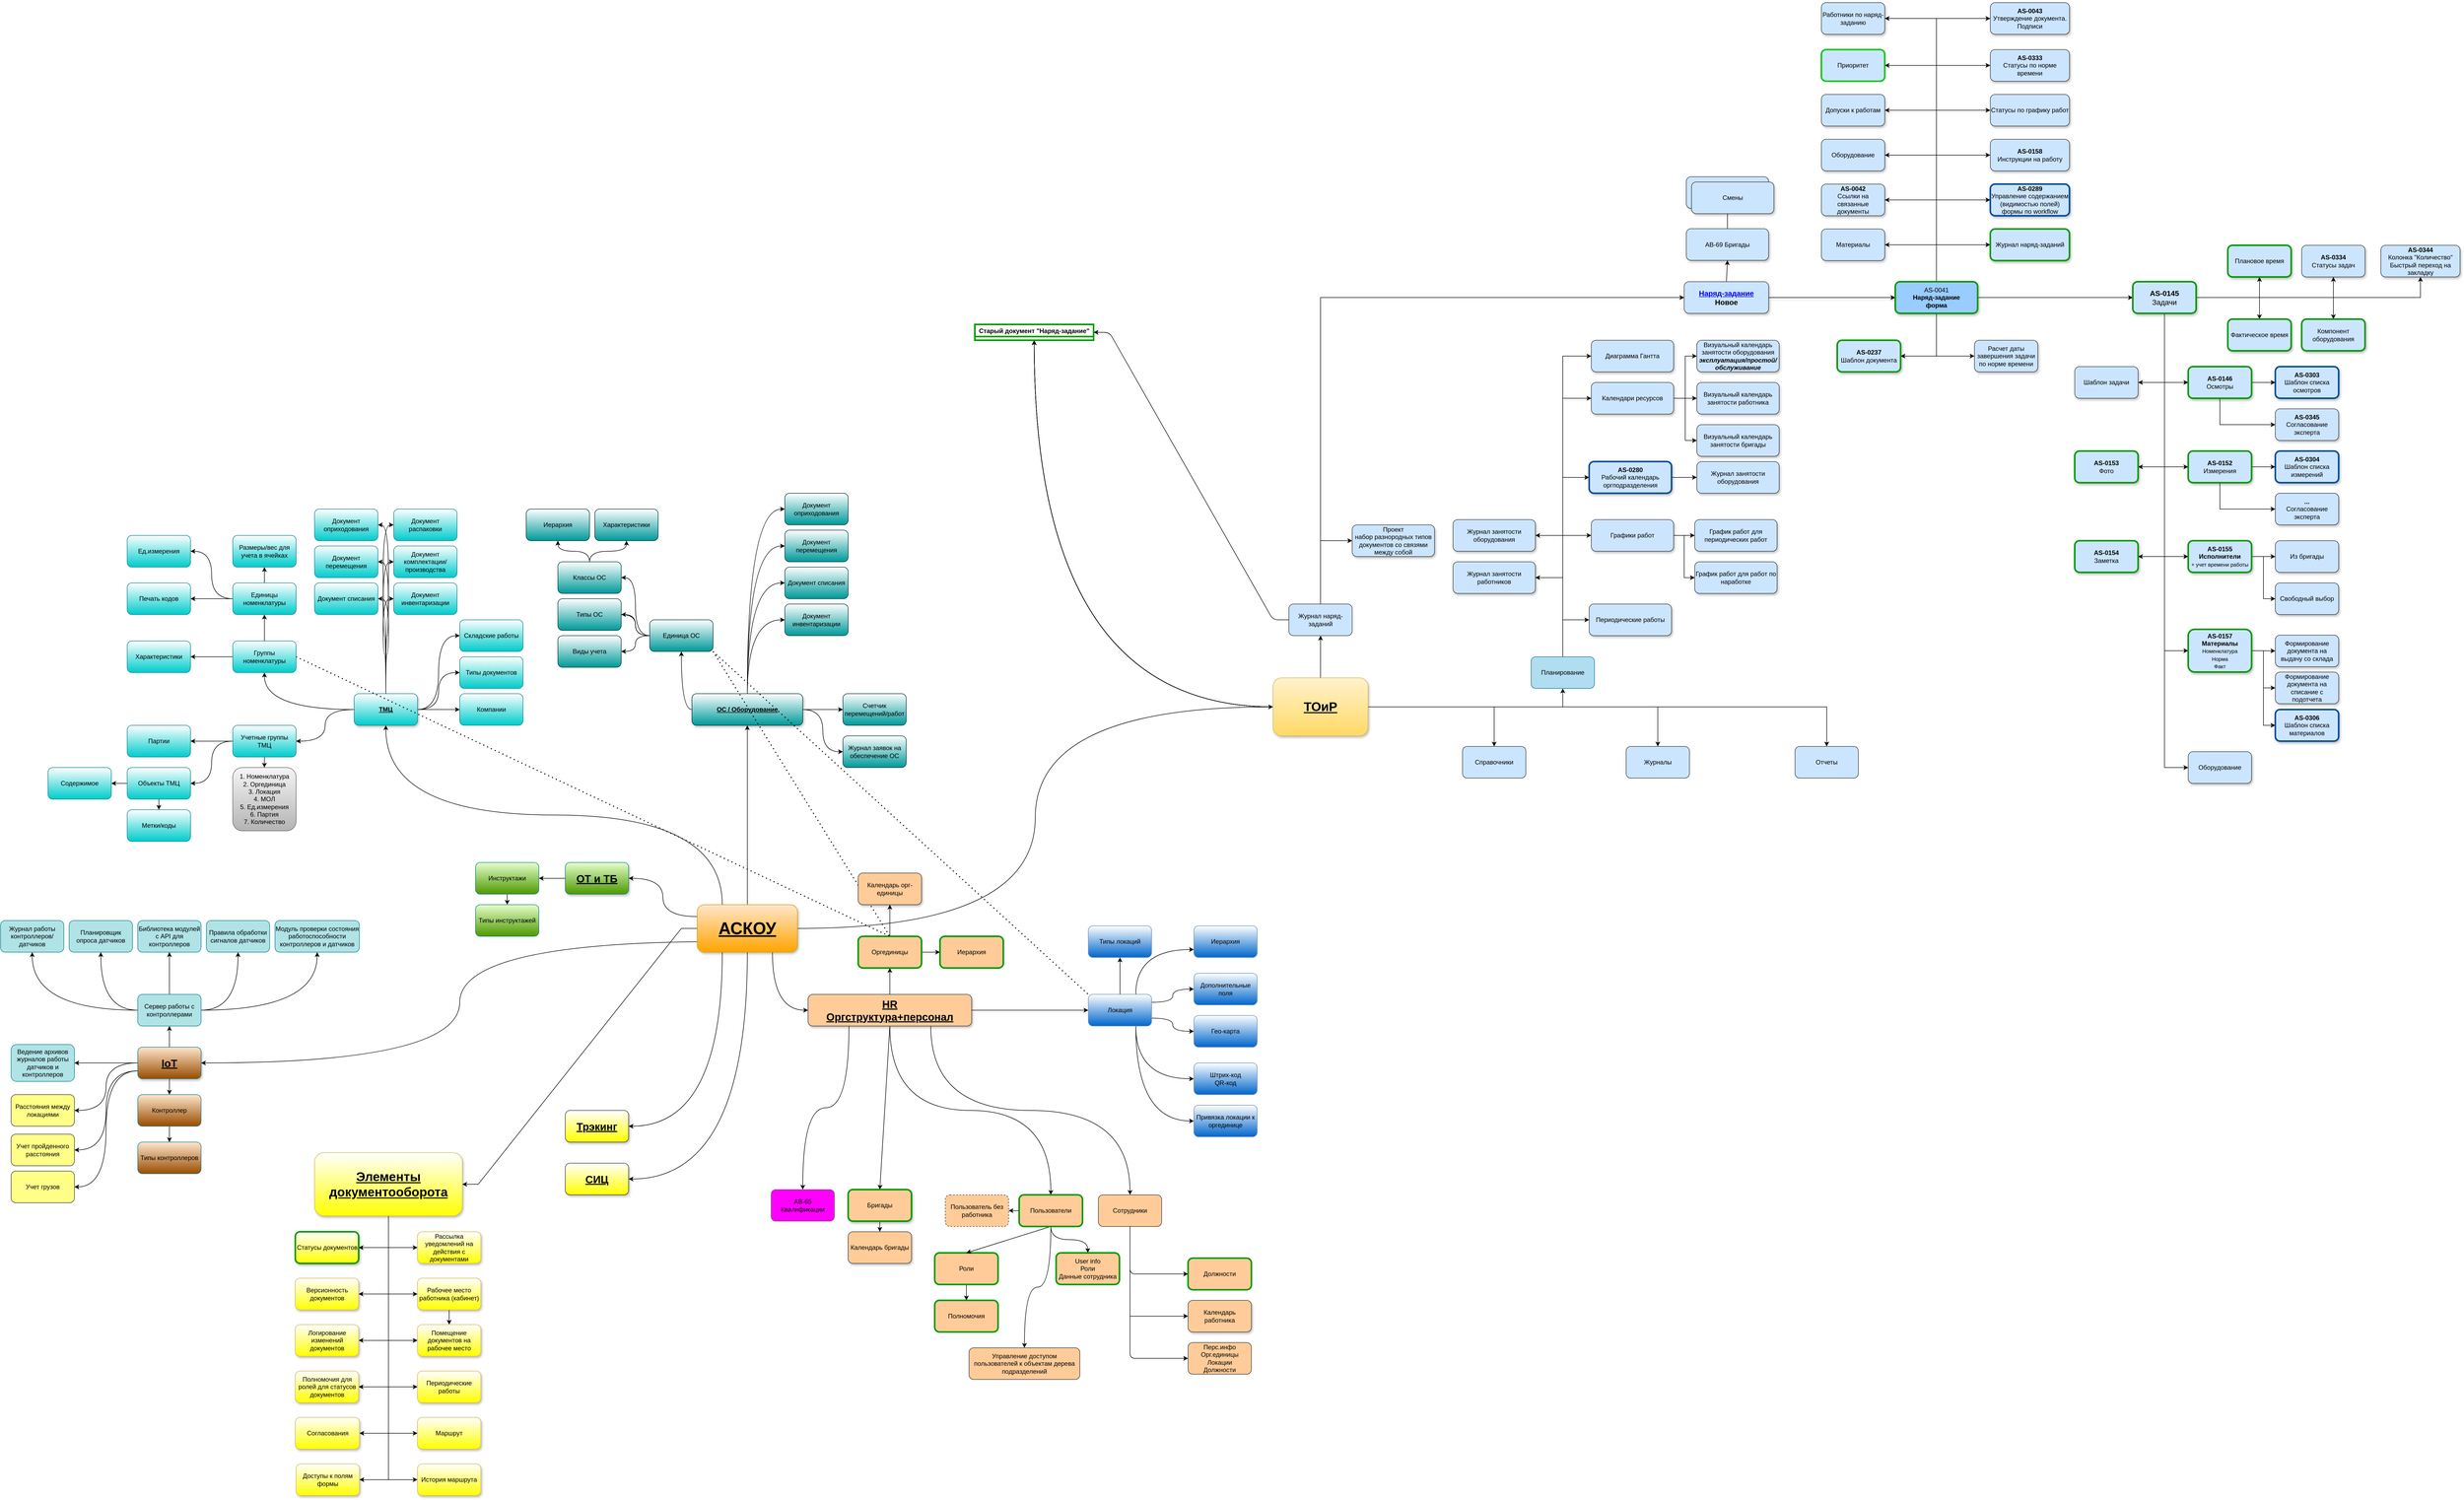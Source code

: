 <mxfile version="20.7.4" type="device" pages="3"><diagram id="nu44lOmmYdovMivt4aMq" name="Функции"><mxGraphModel dx="3072" dy="3166" grid="1" gridSize="10" guides="1" tooltips="1" connect="1" arrows="1" fold="1" page="1" pageScale="1" pageWidth="827" pageHeight="1169" math="0" shadow="0"><root><mxCell id="0"/><mxCell id="1" parent="0"/><mxCell id="1585sADhkds7L9PGY0fH-1" value="" style="edgeStyle=orthogonalEdgeStyle;curved=1;rounded=1;sketch=0;orthogonalLoop=1;jettySize=auto;html=1;entryX=0;entryY=0.5;entryDx=0;entryDy=0;" parent="1" source="1585sADhkds7L9PGY0fH-9" target="1585sADhkds7L9PGY0fH-20" edge="1"><mxGeometry relative="1" as="geometry"/></mxCell><mxCell id="1585sADhkds7L9PGY0fH-2" value="" style="edgeStyle=orthogonalEdgeStyle;curved=1;rounded=1;sketch=0;orthogonalLoop=1;jettySize=auto;html=1;" parent="1" source="1585sADhkds7L9PGY0fH-9" target="1585sADhkds7L9PGY0fH-31" edge="1"><mxGeometry relative="1" as="geometry"/></mxCell><mxCell id="1585sADhkds7L9PGY0fH-3" value="" style="edgeStyle=orthogonalEdgeStyle;curved=1;rounded=1;sketch=0;orthogonalLoop=1;jettySize=auto;html=1;exitX=0;exitY=0.25;exitDx=0;exitDy=0;entryX=1;entryY=0.5;entryDx=0;entryDy=0;" parent="1" source="1585sADhkds7L9PGY0fH-9" target="1585sADhkds7L9PGY0fH-33" edge="1"><mxGeometry relative="1" as="geometry"><mxPoint x="150" y="310" as="targetPoint"/></mxGeometry></mxCell><mxCell id="1585sADhkds7L9PGY0fH-4" value="" style="edgeStyle=orthogonalEdgeStyle;curved=1;rounded=1;sketch=0;orthogonalLoop=1;jettySize=auto;html=1;exitX=0.75;exitY=1;exitDx=0;exitDy=0;entryX=0;entryY=0.5;entryDx=0;entryDy=0;" parent="1" source="1585sADhkds7L9PGY0fH-9" target="1585sADhkds7L9PGY0fH-41" edge="1"><mxGeometry relative="1" as="geometry"/></mxCell><mxCell id="1585sADhkds7L9PGY0fH-5" value="" style="edgeStyle=orthogonalEdgeStyle;curved=1;rounded=1;sketch=0;orthogonalLoop=1;jettySize=auto;html=1;exitX=0.25;exitY=1;exitDx=0;exitDy=0;entryX=1;entryY=0.5;entryDx=0;entryDy=0;" parent="1" source="1585sADhkds7L9PGY0fH-9" target="1585sADhkds7L9PGY0fH-42" edge="1"><mxGeometry relative="1" as="geometry"/></mxCell><mxCell id="1585sADhkds7L9PGY0fH-6" value="" style="edgeStyle=orthogonalEdgeStyle;curved=1;rounded=1;sketch=0;orthogonalLoop=1;jettySize=auto;html=1;entryX=1;entryY=0.5;entryDx=0;entryDy=0;" parent="1" target="1585sADhkds7L9PGY0fH-46" edge="1"><mxGeometry relative="1" as="geometry"><mxPoint x="340" y="420" as="sourcePoint"/></mxGeometry></mxCell><mxCell id="1585sADhkds7L9PGY0fH-7" value="" style="edgeStyle=orthogonalEdgeStyle;curved=1;rounded=1;sketch=0;orthogonalLoop=1;jettySize=auto;html=1;startArrow=none;startFill=0;exitX=0.25;exitY=0;exitDx=0;exitDy=0;" parent="1" source="1585sADhkds7L9PGY0fH-9" target="1585sADhkds7L9PGY0fH-91" edge="1"><mxGeometry relative="1" as="geometry"/></mxCell><mxCell id="1585sADhkds7L9PGY0fH-8" value="" style="edgeStyle=orthogonalEdgeStyle;curved=1;rounded=1;sketch=0;orthogonalLoop=1;jettySize=auto;html=1;startArrow=none;startFill=0;exitX=0.5;exitY=1;exitDx=0;exitDy=0;entryX=1;entryY=0.5;entryDx=0;entryDy=0;" parent="1" source="1585sADhkds7L9PGY0fH-9" target="1585sADhkds7L9PGY0fH-141" edge="1"><mxGeometry relative="1" as="geometry"/></mxCell><mxCell id="6ZCKuQrWmOZW_DHMc_V3-8" value="" style="edgeStyle=entityRelationEdgeStyle;rounded=0;orthogonalLoop=1;jettySize=auto;html=1;fontSize=12;" parent="1" source="1585sADhkds7L9PGY0fH-9" target="6ZCKuQrWmOZW_DHMc_V3-7" edge="1"><mxGeometry relative="1" as="geometry"/></mxCell><mxCell id="1585sADhkds7L9PGY0fH-9" value="АСКОУ" style="rounded=1;whiteSpace=wrap;html=1;sketch=0;labelBackgroundColor=none;fillColor=#FFE6CC;gradientColor=#ffa500;strokeColor=#d79b00;fontSize=32;fontStyle=5;shadow=1;glass=0;" parent="1" vertex="1"><mxGeometry x="300" y="350" width="190" height="90" as="geometry"/></mxCell><mxCell id="1585sADhkds7L9PGY0fH-10" value="" style="edgeStyle=orthogonalEdgeStyle;curved=1;rounded=1;sketch=0;orthogonalLoop=1;jettySize=auto;html=1;startArrow=none;startFill=0;" parent="1" source="1585sADhkds7L9PGY0fH-20" target="1585sADhkds7L9PGY0fH-146" edge="1"><mxGeometry relative="1" as="geometry"/></mxCell><mxCell id="1585sADhkds7L9PGY0fH-11" value="" style="edgeStyle=orthogonalEdgeStyle;curved=1;rounded=1;sketch=0;orthogonalLoop=1;jettySize=auto;html=1;startArrow=none;startFill=0;" parent="1" source="1585sADhkds7L9PGY0fH-20" target="1585sADhkds7L9PGY0fH-158" edge="1"><mxGeometry relative="1" as="geometry"/></mxCell><mxCell id="1585sADhkds7L9PGY0fH-15" value="" style="edgeStyle=orthogonalEdgeStyle;curved=1;rounded=1;sketch=0;orthogonalLoop=1;jettySize=auto;html=1;startArrow=none;startFill=0;" parent="1" source="1585sADhkds7L9PGY0fH-20" target="1585sADhkds7L9PGY0fH-163" edge="1"><mxGeometry relative="1" as="geometry"/></mxCell><mxCell id="1585sADhkds7L9PGY0fH-16" value="" style="edgeStyle=orthogonalEdgeStyle;curved=1;rounded=1;sketch=0;orthogonalLoop=1;jettySize=auto;html=1;startArrow=none;startFill=0;" parent="1" source="1585sADhkds7L9PGY0fH-20" target="1585sADhkds7L9PGY0fH-164" edge="1"><mxGeometry relative="1" as="geometry"/></mxCell><mxCell id="1585sADhkds7L9PGY0fH-18" value="" style="edgeStyle=orthogonalEdgeStyle;curved=1;rounded=1;sketch=0;orthogonalLoop=1;jettySize=auto;html=1;startArrow=none;startFill=0;" parent="1" source="1585sADhkds7L9PGY0fH-20" target="1585sADhkds7L9PGY0fH-166" edge="1"><mxGeometry relative="1" as="geometry"/></mxCell><mxCell id="1585sADhkds7L9PGY0fH-19" value="" style="edgeStyle=orthogonalEdgeStyle;curved=1;rounded=1;sketch=0;orthogonalLoop=1;jettySize=auto;html=1;startArrow=none;startFill=0;" parent="1" source="1585sADhkds7L9PGY0fH-20" target="1585sADhkds7L9PGY0fH-167" edge="1"><mxGeometry relative="1" as="geometry"/></mxCell><mxCell id="WHtZ-1rXBjF4wcUS5p1F-21" style="edgeStyle=orthogonalEdgeStyle;rounded=0;orthogonalLoop=1;jettySize=auto;html=1;exitX=1;exitY=0.5;exitDx=0;exitDy=0;entryX=0.5;entryY=1;entryDx=0;entryDy=0;fontSize=14;" parent="1" source="1585sADhkds7L9PGY0fH-20" target="WHtZ-1rXBjF4wcUS5p1F-20" edge="1"><mxGeometry relative="1" as="geometry"/></mxCell><mxCell id="Y-QAl0yxxYMM76mp9Apu-59" style="edgeStyle=orthogonalEdgeStyle;rounded=0;orthogonalLoop=1;jettySize=auto;html=1;exitX=1;exitY=0.5;exitDx=0;exitDy=0;fontSize=12;elbow=vertical;" parent="1" source="1585sADhkds7L9PGY0fH-20" target="Y-QAl0yxxYMM76mp9Apu-56" edge="1"><mxGeometry relative="1" as="geometry"/></mxCell><mxCell id="Y-QAl0yxxYMM76mp9Apu-60" style="edgeStyle=orthogonalEdgeStyle;rounded=0;orthogonalLoop=1;jettySize=auto;html=1;exitX=1;exitY=0.5;exitDx=0;exitDy=0;fontSize=12;elbow=vertical;" parent="1" source="1585sADhkds7L9PGY0fH-20" target="Y-QAl0yxxYMM76mp9Apu-57" edge="1"><mxGeometry relative="1" as="geometry"/></mxCell><mxCell id="Y-QAl0yxxYMM76mp9Apu-61" style="edgeStyle=orthogonalEdgeStyle;rounded=0;orthogonalLoop=1;jettySize=auto;html=1;exitX=1;exitY=0.5;exitDx=0;exitDy=0;fontSize=12;elbow=vertical;" parent="1" source="1585sADhkds7L9PGY0fH-20" target="Y-QAl0yxxYMM76mp9Apu-58" edge="1"><mxGeometry relative="1" as="geometry"/></mxCell><mxCell id="1585sADhkds7L9PGY0fH-20" value="ТОиР" style="whiteSpace=wrap;html=1;rounded=1;sketch=0;fillColor=#fff2cc;strokeColor=#d6b656;gradientColor=#ffd966;fontSize=24;fontStyle=5;shadow=1;" parent="1" vertex="1"><mxGeometry x="1391" y="-80" width="180" height="110" as="geometry"/></mxCell><mxCell id="1585sADhkds7L9PGY0fH-21" value="" style="edgeStyle=orthogonalEdgeStyle;curved=1;rounded=1;sketch=0;orthogonalLoop=1;jettySize=auto;html=1;startArrow=none;startFill=0;entryX=1;entryY=0.5;entryDx=0;entryDy=0;exitX=0;exitY=0.5;exitDx=0;exitDy=0;" parent="1" source="1585sADhkds7L9PGY0fH-113" target="1585sADhkds7L9PGY0fH-79" edge="1"><mxGeometry relative="1" as="geometry"><mxPoint x="260" y="-160" as="sourcePoint"/></mxGeometry></mxCell><mxCell id="1585sADhkds7L9PGY0fH-22" value="" style="edgeStyle=orthogonalEdgeStyle;curved=1;rounded=1;sketch=0;orthogonalLoop=1;jettySize=auto;html=1;startArrow=none;startFill=0;entryX=1;entryY=0.5;entryDx=0;entryDy=0;exitX=0;exitY=0.5;exitDx=0;exitDy=0;" parent="1" source="1585sADhkds7L9PGY0fH-113" target="1585sADhkds7L9PGY0fH-97" edge="1"><mxGeometry relative="1" as="geometry"><mxPoint x="260" y="-160.0" as="sourcePoint"/></mxGeometry></mxCell><mxCell id="1585sADhkds7L9PGY0fH-23" value="" style="edgeStyle=orthogonalEdgeStyle;curved=1;rounded=1;sketch=0;orthogonalLoop=1;jettySize=auto;html=1;startArrow=none;startFill=0;entryX=1;entryY=0.5;entryDx=0;entryDy=0;exitX=0;exitY=0.5;exitDx=0;exitDy=0;" parent="1" source="1585sADhkds7L9PGY0fH-113" target="1585sADhkds7L9PGY0fH-94" edge="1"><mxGeometry relative="1" as="geometry"><mxPoint x="260" y="-160.0" as="sourcePoint"/></mxGeometry></mxCell><mxCell id="1585sADhkds7L9PGY0fH-24" value="" style="edgeStyle=orthogonalEdgeStyle;curved=1;rounded=1;sketch=0;orthogonalLoop=1;jettySize=auto;html=1;startArrow=none;startFill=0;" parent="1" source="1585sADhkds7L9PGY0fH-31" target="1585sADhkds7L9PGY0fH-95" edge="1"><mxGeometry relative="1" as="geometry"/></mxCell><mxCell id="1585sADhkds7L9PGY0fH-25" value="" style="edgeStyle=orthogonalEdgeStyle;curved=1;rounded=1;sketch=0;orthogonalLoop=1;jettySize=auto;html=1;startArrow=none;startFill=0;entryX=0;entryY=0.5;entryDx=0;entryDy=0;" parent="1" source="1585sADhkds7L9PGY0fH-31" target="1585sADhkds7L9PGY0fH-96" edge="1"><mxGeometry relative="1" as="geometry"/></mxCell><mxCell id="1585sADhkds7L9PGY0fH-26" value="" style="edgeStyle=orthogonalEdgeStyle;curved=1;rounded=1;sketch=0;orthogonalLoop=1;jettySize=auto;html=1;startArrow=none;startFill=0;entryX=0;entryY=0.5;entryDx=0;entryDy=0;exitX=0.5;exitY=0;exitDx=0;exitDy=0;" parent="1" source="1585sADhkds7L9PGY0fH-31" target="1585sADhkds7L9PGY0fH-99" edge="1"><mxGeometry relative="1" as="geometry"/></mxCell><mxCell id="1585sADhkds7L9PGY0fH-27" value="" style="edgeStyle=orthogonalEdgeStyle;curved=1;rounded=1;sketch=0;orthogonalLoop=1;jettySize=auto;html=1;startArrow=none;startFill=0;entryX=0;entryY=0.5;entryDx=0;entryDy=0;exitX=0.5;exitY=0;exitDx=0;exitDy=0;" parent="1" source="1585sADhkds7L9PGY0fH-31" target="1585sADhkds7L9PGY0fH-100" edge="1"><mxGeometry relative="1" as="geometry"/></mxCell><mxCell id="1585sADhkds7L9PGY0fH-28" value="" style="edgeStyle=orthogonalEdgeStyle;curved=1;rounded=1;sketch=0;orthogonalLoop=1;jettySize=auto;html=1;startArrow=none;startFill=0;exitX=0.5;exitY=0;exitDx=0;exitDy=0;entryX=0;entryY=0.5;entryDx=0;entryDy=0;" parent="1" source="1585sADhkds7L9PGY0fH-31" target="1585sADhkds7L9PGY0fH-101" edge="1"><mxGeometry relative="1" as="geometry"/></mxCell><mxCell id="1585sADhkds7L9PGY0fH-29" value="" style="edgeStyle=orthogonalEdgeStyle;curved=1;rounded=1;sketch=0;orthogonalLoop=1;jettySize=auto;html=1;startArrow=none;startFill=0;entryX=0;entryY=0.5;entryDx=0;entryDy=0;exitX=0.5;exitY=0;exitDx=0;exitDy=0;" parent="1" source="1585sADhkds7L9PGY0fH-31" target="1585sADhkds7L9PGY0fH-102" edge="1"><mxGeometry relative="1" as="geometry"/></mxCell><mxCell id="1585sADhkds7L9PGY0fH-30" value="" style="edgeStyle=orthogonalEdgeStyle;curved=1;rounded=1;sketch=0;orthogonalLoop=1;jettySize=auto;html=1;startArrow=none;startFill=0;exitX=0;exitY=0.5;exitDx=0;exitDy=0;" parent="1" source="1585sADhkds7L9PGY0fH-31" target="1585sADhkds7L9PGY0fH-113" edge="1"><mxGeometry relative="1" as="geometry"/></mxCell><mxCell id="1585sADhkds7L9PGY0fH-31" value="ОС / Оборудование" style="whiteSpace=wrap;html=1;rounded=1;sketch=0;fillColor=#FFFFFF;strokeColor=#003333;gradientColor=#009999;fontStyle=5;fontSize=12;shadow=1;" parent="1" vertex="1"><mxGeometry x="290" y="-50" width="210" height="60" as="geometry"/></mxCell><mxCell id="1585sADhkds7L9PGY0fH-32" value="" style="edgeStyle=orthogonalEdgeStyle;curved=1;rounded=1;sketch=0;orthogonalLoop=1;jettySize=auto;html=1;startArrow=none;startFill=0;" parent="1" source="1585sADhkds7L9PGY0fH-33" target="1585sADhkds7L9PGY0fH-143" edge="1"><mxGeometry relative="1" as="geometry"/></mxCell><mxCell id="1585sADhkds7L9PGY0fH-33" value="ОТ и ТБ" style="whiteSpace=wrap;html=1;rounded=1;sketch=0;fillColor=#E6FFCC;strokeColor=#0e8088;gradientColor=#4D9900;fontStyle=5;fontSize=20;shadow=1;" parent="1" vertex="1"><mxGeometry x="50" y="270" width="120" height="60" as="geometry"/></mxCell><mxCell id="1585sADhkds7L9PGY0fH-35" value="" style="edgeStyle=orthogonalEdgeStyle;rounded=1;sketch=0;orthogonalLoop=1;jettySize=auto;html=1;exitX=0.5;exitY=1;exitDx=0;exitDy=0;entryX=0;entryY=0.5;entryDx=0;entryDy=0;" parent="1" source="1585sADhkds7L9PGY0fH-51" target="1585sADhkds7L9PGY0fH-50" edge="1"><mxGeometry relative="1" as="geometry"/></mxCell><mxCell id="1585sADhkds7L9PGY0fH-36" value="" style="edgeStyle=orthogonalEdgeStyle;curved=1;rounded=1;sketch=0;orthogonalLoop=1;jettySize=auto;html=1;exitX=0.75;exitY=1;exitDx=0;exitDy=0;" parent="1" source="1585sADhkds7L9PGY0fH-41" target="1585sADhkds7L9PGY0fH-51" edge="1"><mxGeometry relative="1" as="geometry"/></mxCell><mxCell id="1585sADhkds7L9PGY0fH-37" value="" style="edgeStyle=orthogonalEdgeStyle;curved=1;rounded=1;sketch=0;orthogonalLoop=1;jettySize=auto;html=1;entryX=0.5;entryY=1;entryDx=0;entryDy=0;exitX=0.5;exitY=0;exitDx=0;exitDy=0;" parent="1" source="1585sADhkds7L9PGY0fH-41" target="1585sADhkds7L9PGY0fH-53" edge="1"><mxGeometry relative="1" as="geometry"/></mxCell><mxCell id="1585sADhkds7L9PGY0fH-38" value="" style="edgeStyle=orthogonalEdgeStyle;curved=1;rounded=1;sketch=0;orthogonalLoop=1;jettySize=auto;html=1;" parent="1" source="1585sADhkds7L9PGY0fH-41" target="1585sADhkds7L9PGY0fH-60" edge="1"><mxGeometry relative="1" as="geometry"/></mxCell><mxCell id="1585sADhkds7L9PGY0fH-39" value="" style="edgeStyle=orthogonalEdgeStyle;curved=1;rounded=1;sketch=0;orthogonalLoop=1;jettySize=auto;html=1;exitX=0.5;exitY=1;exitDx=0;exitDy=0;" parent="1" source="1585sADhkds7L9PGY0fH-72" target="1585sADhkds7L9PGY0fH-67" edge="1"><mxGeometry relative="1" as="geometry"/></mxCell><mxCell id="1585sADhkds7L9PGY0fH-40" value="" style="edgeStyle=orthogonalEdgeStyle;curved=1;rounded=1;sketch=0;orthogonalLoop=1;jettySize=auto;html=1;exitX=0.5;exitY=1;exitDx=0;exitDy=0;" parent="1" source="1585sADhkds7L9PGY0fH-41" target="1585sADhkds7L9PGY0fH-72" edge="1"><mxGeometry relative="1" as="geometry"/></mxCell><mxCell id="6ZCKuQrWmOZW_DHMc_V3-26" style="edgeStyle=orthogonalEdgeStyle;curved=1;rounded=0;orthogonalLoop=1;jettySize=auto;html=1;exitX=0.25;exitY=1;exitDx=0;exitDy=0;entryX=0.5;entryY=0;entryDx=0;entryDy=0;fontSize=12;" parent="1" source="1585sADhkds7L9PGY0fH-41" target="6ZCKuQrWmOZW_DHMc_V3-25" edge="1"><mxGeometry relative="1" as="geometry"><mxPoint x="440" y="930" as="targetPoint"/></mxGeometry></mxCell><mxCell id="WHtZ-1rXBjF4wcUS5p1F-59" style="rounded=0;orthogonalLoop=1;jettySize=auto;html=1;exitX=0.5;exitY=1;exitDx=0;exitDy=0;entryX=0.5;entryY=0;entryDx=0;entryDy=0;fontSize=14;" parent="1" source="1585sADhkds7L9PGY0fH-41" target="WHtZ-1rXBjF4wcUS5p1F-58" edge="1"><mxGeometry relative="1" as="geometry"/></mxCell><mxCell id="1585sADhkds7L9PGY0fH-41" value="HR&lt;br style=&quot;font-size: 20px;&quot;&gt;Оргструктура+персонал" style="whiteSpace=wrap;html=1;rounded=1;sketch=0;fillColor=#ffcc99;strokeColor=#36393d;fontSize=20;fontStyle=5;shadow=1;" parent="1" vertex="1"><mxGeometry x="510" y="520" width="310" height="60" as="geometry"/></mxCell><mxCell id="1585sADhkds7L9PGY0fH-42" value="Трэкинг" style="whiteSpace=wrap;html=1;rounded=1;sketch=0;fillColor=#FFFFFF;strokeColor=#36393d;gradientColor=#FFFF00;fontSize=20;fontStyle=5;shadow=1;" parent="1" vertex="1"><mxGeometry x="50" y="740" width="120" height="60" as="geometry"/></mxCell><mxCell id="1585sADhkds7L9PGY0fH-43" value="" style="edgeStyle=orthogonalEdgeStyle;curved=1;rounded=1;sketch=0;orthogonalLoop=1;jettySize=auto;html=1;startArrow=none;startFill=0;exitX=0.5;exitY=1;exitDx=0;exitDy=0;" parent="1" source="1585sADhkds7L9PGY0fH-139" target="1585sADhkds7L9PGY0fH-138" edge="1"><mxGeometry relative="1" as="geometry"/></mxCell><mxCell id="1585sADhkds7L9PGY0fH-44" value="" style="edgeStyle=orthogonalEdgeStyle;curved=1;rounded=1;sketch=0;orthogonalLoop=1;jettySize=auto;html=1;startArrow=none;startFill=0;" parent="1" source="1585sADhkds7L9PGY0fH-46" target="1585sADhkds7L9PGY0fH-139" edge="1"><mxGeometry relative="1" as="geometry"/></mxCell><mxCell id="1585sADhkds7L9PGY0fH-45" value="" style="edgeStyle=orthogonalEdgeStyle;curved=1;rounded=1;sketch=0;orthogonalLoop=1;jettySize=auto;html=1;startArrow=none;startFill=0;entryX=1;entryY=0.5;entryDx=0;entryDy=0;" parent="1" source="1585sADhkds7L9PGY0fH-46" target="1585sADhkds7L9PGY0fH-140" edge="1"><mxGeometry relative="1" as="geometry"/></mxCell><mxCell id="myCQ_AE_SCM9vGws5eOE-2" value="" style="edgeStyle=orthogonalEdgeStyle;rounded=0;orthogonalLoop=1;jettySize=auto;html=1;curved=1;" parent="1" source="1585sADhkds7L9PGY0fH-46" target="myCQ_AE_SCM9vGws5eOE-1" edge="1"><mxGeometry relative="1" as="geometry"/></mxCell><mxCell id="myCQ_AE_SCM9vGws5eOE-6" value="" style="edgeStyle=orthogonalEdgeStyle;curved=1;rounded=0;orthogonalLoop=1;jettySize=auto;html=1;exitX=0;exitY=0.75;exitDx=0;exitDy=0;entryX=1;entryY=0.5;entryDx=0;entryDy=0;" parent="1" source="1585sADhkds7L9PGY0fH-46" target="myCQ_AE_SCM9vGws5eOE-5" edge="1"><mxGeometry relative="1" as="geometry"/></mxCell><mxCell id="myCQ_AE_SCM9vGws5eOE-8" style="edgeStyle=orthogonalEdgeStyle;curved=1;rounded=0;orthogonalLoop=1;jettySize=auto;html=1;exitX=0;exitY=0.75;exitDx=0;exitDy=0;entryX=1;entryY=0.5;entryDx=0;entryDy=0;" parent="1" source="1585sADhkds7L9PGY0fH-46" target="myCQ_AE_SCM9vGws5eOE-7" edge="1"><mxGeometry relative="1" as="geometry"/></mxCell><mxCell id="myCQ_AE_SCM9vGws5eOE-10" value="" style="edgeStyle=orthogonalEdgeStyle;curved=1;rounded=0;orthogonalLoop=1;jettySize=auto;html=1;" parent="1" source="1585sADhkds7L9PGY0fH-46" target="myCQ_AE_SCM9vGws5eOE-9" edge="1"><mxGeometry relative="1" as="geometry"/></mxCell><mxCell id="1585sADhkds7L9PGY0fH-46" value="IoT" style="whiteSpace=wrap;html=1;rounded=1;sketch=0;fillColor=#FFE6CC;strokeColor=#0e8088;gradientColor=#994C00;fontSize=20;fontStyle=5;shadow=1;" parent="1" vertex="1"><mxGeometry x="-760" y="620" width="120" height="60" as="geometry"/></mxCell><mxCell id="1585sADhkds7L9PGY0fH-47" value="" style="edgeStyle=orthogonalEdgeStyle;curved=1;rounded=1;sketch=0;orthogonalLoop=1;jettySize=auto;html=1;" parent="1" source="1585sADhkds7L9PGY0fH-48" target="1585sADhkds7L9PGY0fH-49" edge="1"><mxGeometry relative="1" as="geometry"/></mxCell><mxCell id="1585sADhkds7L9PGY0fH-48" value="Роли" style="whiteSpace=wrap;html=1;rounded=1;sketch=0;fillColor=#ffcc99;strokeColor=#009900;strokeWidth=3;" parent="1" vertex="1"><mxGeometry x="750" y="1010" width="120" height="60" as="geometry"/></mxCell><mxCell id="1585sADhkds7L9PGY0fH-49" value="Полномочия" style="whiteSpace=wrap;html=1;rounded=1;sketch=0;fillColor=#ffcc99;strokeColor=#009900;strokeWidth=3;" parent="1" vertex="1"><mxGeometry x="750" y="1100" width="120" height="60" as="geometry"/></mxCell><mxCell id="1585sADhkds7L9PGY0fH-50" value="Должности" style="whiteSpace=wrap;html=1;rounded=1;sketch=0;fillColor=#ffcc99;strokeColor=#009900;strokeWidth=3;" parent="1" vertex="1"><mxGeometry x="1230" y="1020" width="120" height="60" as="geometry"/></mxCell><mxCell id="WHtZ-1rXBjF4wcUS5p1F-54" style="edgeStyle=orthogonalEdgeStyle;rounded=0;orthogonalLoop=1;jettySize=auto;html=1;exitX=0.5;exitY=1;exitDx=0;exitDy=0;entryX=0;entryY=0.5;entryDx=0;entryDy=0;fontSize=14;" parent="1" source="1585sADhkds7L9PGY0fH-51" target="WHtZ-1rXBjF4wcUS5p1F-52" edge="1"><mxGeometry relative="1" as="geometry"/></mxCell><mxCell id="1585sADhkds7L9PGY0fH-51" value="Сотрудники" style="whiteSpace=wrap;html=1;rounded=1;sketch=0;fillColor=#ffcc99;strokeColor=#36393d;" parent="1" vertex="1"><mxGeometry x="1060" y="900" width="120" height="60" as="geometry"/></mxCell><mxCell id="1585sADhkds7L9PGY0fH-52" value="" style="edgeStyle=orthogonalEdgeStyle;curved=1;rounded=1;sketch=0;orthogonalLoop=1;jettySize=auto;html=1;entryX=0;entryY=0.5;entryDx=0;entryDy=0;" parent="1" source="1585sADhkds7L9PGY0fH-53" target="1585sADhkds7L9PGY0fH-61" edge="1"><mxGeometry relative="1" as="geometry"/></mxCell><mxCell id="WHtZ-1rXBjF4wcUS5p1F-56" style="edgeStyle=orthogonalEdgeStyle;curved=1;rounded=0;orthogonalLoop=1;jettySize=auto;html=1;exitX=0.5;exitY=0;exitDx=0;exitDy=0;entryX=0.5;entryY=1;entryDx=0;entryDy=0;fontSize=14;" parent="1" source="1585sADhkds7L9PGY0fH-53" target="WHtZ-1rXBjF4wcUS5p1F-55" edge="1"><mxGeometry relative="1" as="geometry"/></mxCell><mxCell id="1585sADhkds7L9PGY0fH-53" value="Оргединицы" style="whiteSpace=wrap;html=1;rounded=1;sketch=0;fillColor=#ffcc99;strokeColor=#009900;strokeWidth=3;" parent="1" vertex="1"><mxGeometry x="605" y="410" width="120" height="60" as="geometry"/></mxCell><mxCell id="1585sADhkds7L9PGY0fH-54" value="" style="edgeStyle=orthogonalEdgeStyle;curved=1;rounded=1;sketch=0;orthogonalLoop=1;jettySize=auto;html=1;entryX=0;entryY=0.75;entryDx=0;entryDy=0;exitX=0.75;exitY=0;exitDx=0;exitDy=0;" parent="1" source="1585sADhkds7L9PGY0fH-60" target="1585sADhkds7L9PGY0fH-62" edge="1"><mxGeometry relative="1" as="geometry"/></mxCell><mxCell id="1585sADhkds7L9PGY0fH-55" value="" style="edgeStyle=orthogonalEdgeStyle;curved=1;rounded=1;sketch=0;orthogonalLoop=1;jettySize=auto;html=1;entryX=0;entryY=0.5;entryDx=0;entryDy=0;exitX=1;exitY=0.25;exitDx=0;exitDy=0;" parent="1" source="1585sADhkds7L9PGY0fH-60" target="1585sADhkds7L9PGY0fH-63" edge="1"><mxGeometry relative="1" as="geometry"/></mxCell><mxCell id="1585sADhkds7L9PGY0fH-56" value="" style="edgeStyle=orthogonalEdgeStyle;curved=1;rounded=1;sketch=0;orthogonalLoop=1;jettySize=auto;html=1;entryX=0;entryY=0.5;entryDx=0;entryDy=0;exitX=1;exitY=0.75;exitDx=0;exitDy=0;" parent="1" source="1585sADhkds7L9PGY0fH-60" target="1585sADhkds7L9PGY0fH-64" edge="1"><mxGeometry relative="1" as="geometry"/></mxCell><mxCell id="1585sADhkds7L9PGY0fH-57" value="" style="edgeStyle=orthogonalEdgeStyle;curved=1;rounded=1;sketch=0;orthogonalLoop=1;jettySize=auto;html=1;exitX=0.75;exitY=1;exitDx=0;exitDy=0;entryX=0;entryY=0.5;entryDx=0;entryDy=0;" parent="1" source="1585sADhkds7L9PGY0fH-60" target="1585sADhkds7L9PGY0fH-65" edge="1"><mxGeometry relative="1" as="geometry"/></mxCell><mxCell id="1585sADhkds7L9PGY0fH-58" value="" style="edgeStyle=orthogonalEdgeStyle;curved=1;rounded=1;sketch=0;orthogonalLoop=1;jettySize=auto;html=1;entryX=0;entryY=0.5;entryDx=0;entryDy=0;exitX=0.75;exitY=1;exitDx=0;exitDy=0;" parent="1" source="1585sADhkds7L9PGY0fH-60" target="1585sADhkds7L9PGY0fH-66" edge="1"><mxGeometry relative="1" as="geometry"/></mxCell><mxCell id="1585sADhkds7L9PGY0fH-59" value="" style="edgeStyle=orthogonalEdgeStyle;curved=1;rounded=1;sketch=0;orthogonalLoop=1;jettySize=auto;html=1;" parent="1" source="1585sADhkds7L9PGY0fH-60" target="1585sADhkds7L9PGY0fH-68" edge="1"><mxGeometry relative="1" as="geometry"/></mxCell><mxCell id="1585sADhkds7L9PGY0fH-60" value="Локация" style="whiteSpace=wrap;html=1;rounded=1;sketch=0;fillColor=#FFFFFF;strokeColor=#6c8ebf;gradientColor=#0066CC;" parent="1" vertex="1"><mxGeometry x="1041" y="520" width="120" height="60" as="geometry"/></mxCell><mxCell id="1585sADhkds7L9PGY0fH-61" value="Иерархия" style="whiteSpace=wrap;html=1;rounded=1;sketch=0;fillColor=#ffcc99;strokeColor=#009900;strokeWidth=3;" parent="1" vertex="1"><mxGeometry x="760" y="410" width="120" height="60" as="geometry"/></mxCell><mxCell id="1585sADhkds7L9PGY0fH-62" value="Иерархия" style="whiteSpace=wrap;html=1;rounded=1;sketch=0;fillColor=#FFFFFF;strokeColor=#6c8ebf;gradientColor=#0066CC;" parent="1" vertex="1"><mxGeometry x="1241" y="390" width="120" height="60" as="geometry"/></mxCell><mxCell id="1585sADhkds7L9PGY0fH-63" value="Дополнительные поля" style="whiteSpace=wrap;html=1;rounded=1;sketch=0;fillColor=#FFFFFF;strokeColor=#6c8ebf;gradientColor=#0066CC;" parent="1" vertex="1"><mxGeometry x="1241" y="480" width="120" height="60" as="geometry"/></mxCell><mxCell id="1585sADhkds7L9PGY0fH-64" value="Гео-карта" style="whiteSpace=wrap;html=1;rounded=1;sketch=0;fillColor=#FFFFFF;strokeColor=#6c8ebf;gradientColor=#0066CC;" parent="1" vertex="1"><mxGeometry x="1241" y="560" width="120" height="60" as="geometry"/></mxCell><mxCell id="1585sADhkds7L9PGY0fH-65" value="Штрих-код&lt;br&gt;QR-код" style="whiteSpace=wrap;html=1;rounded=1;sketch=0;fillColor=#FFFFFF;strokeColor=#6c8ebf;gradientColor=#0066CC;" parent="1" vertex="1"><mxGeometry x="1241" y="650" width="120" height="60" as="geometry"/></mxCell><mxCell id="1585sADhkds7L9PGY0fH-66" value="Привязка локации к оргединице" style="whiteSpace=wrap;html=1;rounded=1;sketch=0;fillColor=#FFFFFF;strokeColor=#6c8ebf;gradientColor=#0066CC;" parent="1" vertex="1"><mxGeometry x="1241" y="730" width="120" height="60" as="geometry"/></mxCell><mxCell id="1585sADhkds7L9PGY0fH-67" value="Управление доступом пользователей к объектам дерева подразделений" style="whiteSpace=wrap;html=1;rounded=1;sketch=0;fillColor=#ffcc99;strokeColor=#36393d;" parent="1" vertex="1"><mxGeometry x="815" y="1190" width="210" height="60" as="geometry"/></mxCell><mxCell id="1585sADhkds7L9PGY0fH-68" value="Типы локаций" style="whiteSpace=wrap;html=1;rounded=1;sketch=0;fillColor=#FFFFFF;strokeColor=#6c8ebf;gradientColor=#0066CC;" parent="1" vertex="1"><mxGeometry x="1041" y="390" width="120" height="60" as="geometry"/></mxCell><mxCell id="1585sADhkds7L9PGY0fH-69" value="" style="edgeStyle=orthogonalEdgeStyle;rounded=1;sketch=0;orthogonalLoop=1;jettySize=auto;html=1;exitX=0.5;exitY=1;exitDx=0;exitDy=0;entryX=0;entryY=0.5;entryDx=0;entryDy=0;" parent="1" source="1585sADhkds7L9PGY0fH-51" target="1585sADhkds7L9PGY0fH-73" edge="1"><mxGeometry relative="1" as="geometry"/></mxCell><mxCell id="1585sADhkds7L9PGY0fH-70" value="" style="edgeStyle=orthogonalEdgeStyle;curved=1;rounded=1;sketch=0;orthogonalLoop=1;jettySize=auto;html=1;" parent="1" source="1585sADhkds7L9PGY0fH-72" target="1585sADhkds7L9PGY0fH-74" edge="1"><mxGeometry relative="1" as="geometry"/></mxCell><mxCell id="1585sADhkds7L9PGY0fH-71" value="" style="edgeStyle=orthogonalEdgeStyle;curved=1;rounded=1;sketch=0;orthogonalLoop=1;jettySize=auto;html=1;startArrow=none;startFill=0;" parent="1" source="1585sADhkds7L9PGY0fH-72" target="1585sADhkds7L9PGY0fH-76" edge="1"><mxGeometry relative="1" as="geometry"/></mxCell><mxCell id="WHtZ-1rXBjF4wcUS5p1F-60" style="edgeStyle=none;rounded=0;orthogonalLoop=1;jettySize=auto;html=1;exitX=0.5;exitY=1;exitDx=0;exitDy=0;entryX=0.5;entryY=0;entryDx=0;entryDy=0;fontSize=14;" parent="1" source="1585sADhkds7L9PGY0fH-72" target="1585sADhkds7L9PGY0fH-48" edge="1"><mxGeometry relative="1" as="geometry"/></mxCell><mxCell id="1585sADhkds7L9PGY0fH-72" value="Пользователи" style="whiteSpace=wrap;html=1;fillColor=#ffcc99;strokeColor=#009900;rounded=1;sketch=0;strokeWidth=3;" parent="1" vertex="1"><mxGeometry x="910" y="900" width="120" height="60" as="geometry"/></mxCell><mxCell id="1585sADhkds7L9PGY0fH-73" value="Перс.инфо&lt;br&gt;Орг.единицы&lt;br&gt;Локации&lt;br&gt;Должности" style="whiteSpace=wrap;html=1;fillColor=#ffcc99;strokeColor=#36393d;rounded=1;sketch=0;" parent="1" vertex="1"><mxGeometry x="1230" y="1180" width="120" height="60" as="geometry"/></mxCell><mxCell id="1585sADhkds7L9PGY0fH-74" value="User info&lt;br&gt;Роли&lt;br&gt;Данные сотрудника" style="whiteSpace=wrap;html=1;fillColor=#ffcc99;strokeColor=#009900;rounded=1;sketch=0;strokeWidth=3;" parent="1" vertex="1"><mxGeometry x="980" y="1010" width="120" height="60" as="geometry"/></mxCell><mxCell id="1585sADhkds7L9PGY0fH-76" value="Пользователь без работника" style="whiteSpace=wrap;html=1;fillColor=#ffcc99;strokeColor=#36393d;rounded=1;sketch=0;dashed=1;" parent="1" vertex="1"><mxGeometry x="770" y="900" width="120" height="60" as="geometry"/></mxCell><mxCell id="1585sADhkds7L9PGY0fH-77" value="" style="edgeStyle=orthogonalEdgeStyle;curved=1;rounded=1;sketch=0;orthogonalLoop=1;jettySize=auto;html=1;startArrow=none;startFill=0;" parent="1" source="1585sADhkds7L9PGY0fH-79" target="1585sADhkds7L9PGY0fH-92" edge="1"><mxGeometry relative="1" as="geometry"/></mxCell><mxCell id="1585sADhkds7L9PGY0fH-78" value="" style="edgeStyle=orthogonalEdgeStyle;curved=1;rounded=1;sketch=0;orthogonalLoop=1;jettySize=auto;html=1;startArrow=none;startFill=0;" parent="1" source="1585sADhkds7L9PGY0fH-79" target="1585sADhkds7L9PGY0fH-93" edge="1"><mxGeometry relative="1" as="geometry"/></mxCell><mxCell id="1585sADhkds7L9PGY0fH-79" value="Классы ОС" style="whiteSpace=wrap;html=1;fillColor=#FFFFFF;strokeColor=#003333;rounded=1;sketch=0;gradientColor=#009999;" parent="1" vertex="1"><mxGeometry x="36" y="-300" width="120" height="60" as="geometry"/></mxCell><mxCell id="1585sADhkds7L9PGY0fH-80" value="" style="edgeStyle=orthogonalEdgeStyle;curved=1;rounded=1;sketch=0;orthogonalLoop=1;jettySize=auto;html=1;startArrow=none;startFill=0;" parent="1" source="1585sADhkds7L9PGY0fH-91" target="1585sADhkds7L9PGY0fH-103" edge="1"><mxGeometry relative="1" as="geometry"/></mxCell><mxCell id="1585sADhkds7L9PGY0fH-81" value="" style="edgeStyle=orthogonalEdgeStyle;curved=1;rounded=1;sketch=0;orthogonalLoop=1;jettySize=auto;html=1;startArrow=none;startFill=0;entryX=0.5;entryY=1;entryDx=0;entryDy=0;" parent="1" source="1585sADhkds7L9PGY0fH-91" target="1585sADhkds7L9PGY0fH-107" edge="1"><mxGeometry relative="1" as="geometry"><mxPoint x="-430" y="-20" as="targetPoint"/></mxGeometry></mxCell><mxCell id="1585sADhkds7L9PGY0fH-82" value="" style="edgeStyle=orthogonalEdgeStyle;curved=1;rounded=1;sketch=0;orthogonalLoop=1;jettySize=auto;html=1;startArrow=none;startFill=0;" parent="1" source="1585sADhkds7L9PGY0fH-91" target="1585sADhkds7L9PGY0fH-122" edge="1"><mxGeometry relative="1" as="geometry"/></mxCell><mxCell id="1585sADhkds7L9PGY0fH-83" value="" style="edgeStyle=orthogonalEdgeStyle;curved=1;rounded=1;sketch=0;orthogonalLoop=1;jettySize=auto;html=1;startArrow=none;startFill=0;entryX=0;entryY=0.5;entryDx=0;entryDy=0;" parent="1" source="1585sADhkds7L9PGY0fH-91" target="1585sADhkds7L9PGY0fH-128" edge="1"><mxGeometry relative="1" as="geometry"/></mxCell><mxCell id="1585sADhkds7L9PGY0fH-84" value="" style="edgeStyle=orthogonalEdgeStyle;curved=1;rounded=1;sketch=0;orthogonalLoop=1;jettySize=auto;html=1;startArrow=none;startFill=0;entryX=0;entryY=0.5;entryDx=0;entryDy=0;" parent="1" source="1585sADhkds7L9PGY0fH-91" target="1585sADhkds7L9PGY0fH-129" edge="1"><mxGeometry relative="1" as="geometry"/></mxCell><mxCell id="1585sADhkds7L9PGY0fH-85" value="" style="edgeStyle=orthogonalEdgeStyle;curved=1;rounded=1;sketch=0;orthogonalLoop=1;jettySize=auto;html=1;startArrow=none;startFill=0;entryX=1;entryY=0.5;entryDx=0;entryDy=0;" parent="1" source="1585sADhkds7L9PGY0fH-91" target="1585sADhkds7L9PGY0fH-130" edge="1"><mxGeometry relative="1" as="geometry"/></mxCell><mxCell id="1585sADhkds7L9PGY0fH-86" value="" style="edgeStyle=orthogonalEdgeStyle;curved=1;rounded=1;sketch=0;orthogonalLoop=1;jettySize=auto;html=1;startArrow=none;startFill=0;entryX=1;entryY=0.5;entryDx=0;entryDy=0;" parent="1" source="1585sADhkds7L9PGY0fH-91" target="1585sADhkds7L9PGY0fH-131" edge="1"><mxGeometry relative="1" as="geometry"/></mxCell><mxCell id="1585sADhkds7L9PGY0fH-87" value="" style="edgeStyle=orthogonalEdgeStyle;curved=1;rounded=1;sketch=0;orthogonalLoop=1;jettySize=auto;html=1;startArrow=none;startFill=0;entryX=1;entryY=0.5;entryDx=0;entryDy=0;" parent="1" source="1585sADhkds7L9PGY0fH-91" target="1585sADhkds7L9PGY0fH-132" edge="1"><mxGeometry relative="1" as="geometry"/></mxCell><mxCell id="1585sADhkds7L9PGY0fH-88" value="" style="edgeStyle=orthogonalEdgeStyle;curved=1;rounded=1;sketch=0;orthogonalLoop=1;jettySize=auto;html=1;startArrow=none;startFill=0;entryX=0;entryY=0.5;entryDx=0;entryDy=0;" parent="1" source="1585sADhkds7L9PGY0fH-91" target="1585sADhkds7L9PGY0fH-133" edge="1"><mxGeometry relative="1" as="geometry"/></mxCell><mxCell id="1585sADhkds7L9PGY0fH-89" value="" style="edgeStyle=orthogonalEdgeStyle;curved=1;rounded=1;sketch=0;orthogonalLoop=1;jettySize=auto;html=1;startArrow=none;startFill=0;entryX=0;entryY=0.5;entryDx=0;entryDy=0;" parent="1" source="1585sADhkds7L9PGY0fH-91" target="1585sADhkds7L9PGY0fH-134" edge="1"><mxGeometry relative="1" as="geometry"/></mxCell><mxCell id="1585sADhkds7L9PGY0fH-90" value="" style="edgeStyle=orthogonalEdgeStyle;curved=1;rounded=1;sketch=0;orthogonalLoop=1;jettySize=auto;html=1;startArrow=none;startFill=0;entryX=0;entryY=0.5;entryDx=0;entryDy=0;" parent="1" source="1585sADhkds7L9PGY0fH-91" target="1585sADhkds7L9PGY0fH-135" edge="1"><mxGeometry relative="1" as="geometry"/></mxCell><mxCell id="1585sADhkds7L9PGY0fH-91" value="ТМЦ" style="whiteSpace=wrap;html=1;fillColor=#FFFFFF;rounded=1;sketch=0;labelBackgroundColor=none;strokeColor=#0e8088;gradientColor=#00CCCC;fontSize=12;fontStyle=5;shadow=1;" parent="1" vertex="1"><mxGeometry x="-350" y="-50" width="120" height="60" as="geometry"/></mxCell><mxCell id="1585sADhkds7L9PGY0fH-92" value="Иерархия" style="whiteSpace=wrap;html=1;fillColor=#FFFFFF;strokeColor=#003333;rounded=1;sketch=0;gradientColor=#009999;" parent="1" vertex="1"><mxGeometry x="-24" y="-400" width="120" height="60" as="geometry"/></mxCell><mxCell id="1585sADhkds7L9PGY0fH-93" value="Характеристики" style="whiteSpace=wrap;html=1;fillColor=#FFFFFF;strokeColor=#003333;rounded=1;sketch=0;gradientColor=#009999;" parent="1" vertex="1"><mxGeometry x="106" y="-400" width="120" height="60" as="geometry"/></mxCell><mxCell id="1585sADhkds7L9PGY0fH-94" value="Виды учета" style="whiteSpace=wrap;html=1;fillColor=#FFFFFF;strokeColor=#003333;rounded=1;sketch=0;gradientColor=#009999;" parent="1" vertex="1"><mxGeometry x="36" y="-160" width="120" height="60" as="geometry"/></mxCell><mxCell id="1585sADhkds7L9PGY0fH-95" value="Счетчик перемещений/работ" style="whiteSpace=wrap;html=1;fillColor=#FFFFFF;strokeColor=#003333;rounded=1;sketch=0;gradientColor=#009999;" parent="1" vertex="1"><mxGeometry x="576" y="-50" width="120" height="60" as="geometry"/></mxCell><mxCell id="1585sADhkds7L9PGY0fH-96" value="Журнал заявок на обеспечение ОС" style="whiteSpace=wrap;html=1;fillColor=#FFFFFF;strokeColor=#003333;rounded=1;sketch=0;gradientColor=#009999;" parent="1" vertex="1"><mxGeometry x="576" y="30" width="120" height="60" as="geometry"/></mxCell><mxCell id="1585sADhkds7L9PGY0fH-97" value="Типы ОС" style="whiteSpace=wrap;html=1;fillColor=#FFFFFF;strokeColor=#003333;rounded=1;sketch=0;gradientColor=#009999;" parent="1" vertex="1"><mxGeometry x="36" y="-230" width="120" height="60" as="geometry"/></mxCell><mxCell id="1585sADhkds7L9PGY0fH-98" value="" style="edgeStyle=orthogonalEdgeStyle;curved=1;rounded=1;sketch=0;orthogonalLoop=1;jettySize=auto;html=1;startArrow=none;startFill=0;endArrow=none;exitX=0;exitY=0.5;exitDx=0;exitDy=0;" parent="1" source="1585sADhkds7L9PGY0fH-113" target="1585sADhkds7L9PGY0fH-97" edge="1"><mxGeometry relative="1" as="geometry"><mxPoint x="260" y="-160.0" as="sourcePoint"/><mxPoint x="146.0" y="-240" as="targetPoint"/></mxGeometry></mxCell><mxCell id="1585sADhkds7L9PGY0fH-99" value="Документ оприходования" style="whiteSpace=wrap;html=1;fillColor=#FFFFFF;strokeColor=#003333;rounded=1;sketch=0;gradientColor=#009999;" parent="1" vertex="1"><mxGeometry x="466" y="-430" width="120" height="60" as="geometry"/></mxCell><mxCell id="1585sADhkds7L9PGY0fH-100" value="Документ списания" style="whiteSpace=wrap;html=1;fillColor=#FFFFFF;strokeColor=#003333;rounded=1;sketch=0;gradientColor=#009999;" parent="1" vertex="1"><mxGeometry x="466" y="-290" width="120" height="60" as="geometry"/></mxCell><mxCell id="1585sADhkds7L9PGY0fH-101" value="Документ перемещения" style="whiteSpace=wrap;html=1;fillColor=#FFFFFF;strokeColor=#003333;rounded=1;sketch=0;gradientColor=#009999;" parent="1" vertex="1"><mxGeometry x="466" y="-360" width="120" height="60" as="geometry"/></mxCell><mxCell id="1585sADhkds7L9PGY0fH-102" value="Документ инвентаризации" style="whiteSpace=wrap;html=1;fillColor=#FFFFFF;strokeColor=#003333;rounded=1;sketch=0;gradientColor=#009999;" parent="1" vertex="1"><mxGeometry x="466" y="-220" width="120" height="60" as="geometry"/></mxCell><mxCell id="1585sADhkds7L9PGY0fH-103" value="Компании" style="whiteSpace=wrap;html=1;fillColor=#FFFFFF;strokeColor=#0e8088;rounded=1;sketch=0;labelBackgroundColor=none;gradientColor=#00CCCC;" parent="1" vertex="1"><mxGeometry x="-150" y="-50" width="120" height="60" as="geometry"/></mxCell><mxCell id="1585sADhkds7L9PGY0fH-104" value="" style="endArrow=none;dashed=1;html=1;dashPattern=1 3;strokeWidth=2;rounded=1;sketch=0;curved=1;exitX=1;exitY=0.5;exitDx=0;exitDy=0;entryX=0.5;entryY=0;entryDx=0;entryDy=0;" parent="1" source="1585sADhkds7L9PGY0fH-107" target="1585sADhkds7L9PGY0fH-53" edge="1"><mxGeometry width="50" height="50" relative="1" as="geometry"><mxPoint x="260" y="340" as="sourcePoint"/><mxPoint x="310" y="290" as="targetPoint"/></mxGeometry></mxCell><mxCell id="1585sADhkds7L9PGY0fH-105" value="" style="edgeStyle=orthogonalEdgeStyle;curved=1;rounded=1;sketch=0;orthogonalLoop=1;jettySize=auto;html=1;startArrow=none;startFill=0;" parent="1" source="1585sADhkds7L9PGY0fH-107" target="1585sADhkds7L9PGY0fH-111" edge="1"><mxGeometry relative="1" as="geometry"/></mxCell><mxCell id="1585sADhkds7L9PGY0fH-106" value="" style="edgeStyle=orthogonalEdgeStyle;curved=1;rounded=1;sketch=0;orthogonalLoop=1;jettySize=auto;html=1;startArrow=none;startFill=0;" parent="1" source="1585sADhkds7L9PGY0fH-107" target="1585sADhkds7L9PGY0fH-112" edge="1"><mxGeometry relative="1" as="geometry"/></mxCell><mxCell id="1585sADhkds7L9PGY0fH-107" value="Группы номенклатуры" style="whiteSpace=wrap;html=1;fillColor=#FFFFFF;strokeColor=#0e8088;rounded=1;sketch=0;labelBackgroundColor=none;gradientColor=#00CCCC;" parent="1" vertex="1"><mxGeometry x="-580" y="-150" width="120" height="60" as="geometry"/></mxCell><mxCell id="1585sADhkds7L9PGY0fH-108" value="" style="edgeStyle=orthogonalEdgeStyle;curved=1;rounded=1;sketch=0;orthogonalLoop=1;jettySize=auto;html=1;startArrow=none;startFill=0;" parent="1" source="1585sADhkds7L9PGY0fH-111" target="1585sADhkds7L9PGY0fH-116" edge="1"><mxGeometry relative="1" as="geometry"/></mxCell><mxCell id="1585sADhkds7L9PGY0fH-109" value="" style="edgeStyle=orthogonalEdgeStyle;curved=1;rounded=1;sketch=0;orthogonalLoop=1;jettySize=auto;html=1;startArrow=none;startFill=0;" parent="1" source="1585sADhkds7L9PGY0fH-111" target="1585sADhkds7L9PGY0fH-117" edge="1"><mxGeometry relative="1" as="geometry"/></mxCell><mxCell id="1585sADhkds7L9PGY0fH-110" value="" style="edgeStyle=orthogonalEdgeStyle;curved=1;rounded=1;sketch=0;orthogonalLoop=1;jettySize=auto;html=1;startArrow=none;startFill=0;entryX=1;entryY=0.5;entryDx=0;entryDy=0;" parent="1" source="1585sADhkds7L9PGY0fH-111" target="1585sADhkds7L9PGY0fH-118" edge="1"><mxGeometry relative="1" as="geometry"/></mxCell><mxCell id="1585sADhkds7L9PGY0fH-111" value="Единицы номенклатуры" style="whiteSpace=wrap;html=1;fillColor=#FFFFFF;strokeColor=#0e8088;rounded=1;sketch=0;labelBackgroundColor=none;gradientColor=#00CCCC;" parent="1" vertex="1"><mxGeometry x="-580" y="-260" width="120" height="60" as="geometry"/></mxCell><mxCell id="1585sADhkds7L9PGY0fH-112" value="Характеристики" style="whiteSpace=wrap;html=1;fillColor=#FFFFFF;strokeColor=#0e8088;rounded=1;sketch=0;labelBackgroundColor=none;gradientColor=#00CCCC;" parent="1" vertex="1"><mxGeometry x="-780" y="-150" width="120" height="60" as="geometry"/></mxCell><mxCell id="1585sADhkds7L9PGY0fH-113" value="Единица ОС" style="whiteSpace=wrap;html=1;fillColor=#FFFFFF;strokeColor=#003333;rounded=1;sketch=0;gradientColor=#009999;" parent="1" vertex="1"><mxGeometry x="210" y="-190" width="120" height="60" as="geometry"/></mxCell><mxCell id="1585sADhkds7L9PGY0fH-114" value="" style="endArrow=none;dashed=1;html=1;dashPattern=1 3;strokeWidth=2;rounded=1;sketch=0;curved=1;entryX=0.5;entryY=0;entryDx=0;entryDy=0;exitX=1;exitY=1;exitDx=0;exitDy=0;" parent="1" source="1585sADhkds7L9PGY0fH-113" target="1585sADhkds7L9PGY0fH-53" edge="1"><mxGeometry width="50" height="50" relative="1" as="geometry"><mxPoint x="210" y="20" as="sourcePoint"/><mxPoint x="360" y="250" as="targetPoint"/></mxGeometry></mxCell><mxCell id="1585sADhkds7L9PGY0fH-115" value="" style="endArrow=none;dashed=1;html=1;dashPattern=1 3;strokeWidth=2;rounded=1;sketch=0;curved=1;entryX=0;entryY=0;entryDx=0;entryDy=0;exitX=1;exitY=1;exitDx=0;exitDy=0;" parent="1" source="1585sADhkds7L9PGY0fH-113" target="1585sADhkds7L9PGY0fH-60" edge="1"><mxGeometry width="50" height="50" relative="1" as="geometry"><mxPoint x="660" y="250" as="sourcePoint"/><mxPoint x="710" y="200" as="targetPoint"/></mxGeometry></mxCell><mxCell id="1585sADhkds7L9PGY0fH-116" value="Размеры/вес для учета в ячейках" style="whiteSpace=wrap;html=1;fillColor=#FFFFFF;strokeColor=#0e8088;rounded=1;sketch=0;labelBackgroundColor=none;gradientColor=#00CCCC;" parent="1" vertex="1"><mxGeometry x="-580" y="-350" width="120" height="60" as="geometry"/></mxCell><mxCell id="1585sADhkds7L9PGY0fH-117" value="Печать кодов" style="whiteSpace=wrap;html=1;fillColor=#FFFFFF;strokeColor=#0e8088;rounded=1;sketch=0;labelBackgroundColor=none;gradientColor=#00CCCC;" parent="1" vertex="1"><mxGeometry x="-780" y="-260" width="120" height="60" as="geometry"/></mxCell><mxCell id="1585sADhkds7L9PGY0fH-118" value="Ед.измерения" style="whiteSpace=wrap;html=1;fillColor=#FFFFFF;strokeColor=#0e8088;rounded=1;sketch=0;labelBackgroundColor=none;gradientColor=#00CCCC;" parent="1" vertex="1"><mxGeometry x="-780" y="-350" width="120" height="60" as="geometry"/></mxCell><mxCell id="1585sADhkds7L9PGY0fH-119" value="" style="edgeStyle=orthogonalEdgeStyle;curved=1;rounded=1;sketch=0;orthogonalLoop=1;jettySize=auto;html=1;startArrow=none;startFill=0;" parent="1" source="1585sADhkds7L9PGY0fH-122" target="1585sADhkds7L9PGY0fH-123" edge="1"><mxGeometry relative="1" as="geometry"/></mxCell><mxCell id="1585sADhkds7L9PGY0fH-120" value="" style="edgeStyle=orthogonalEdgeStyle;curved=1;rounded=1;sketch=0;orthogonalLoop=1;jettySize=auto;html=1;startArrow=none;startFill=0;entryX=1;entryY=0.5;entryDx=0;entryDy=0;" parent="1" source="1585sADhkds7L9PGY0fH-122" target="1585sADhkds7L9PGY0fH-126" edge="1"><mxGeometry relative="1" as="geometry"/></mxCell><mxCell id="1585sADhkds7L9PGY0fH-121" value="" style="edgeStyle=orthogonalEdgeStyle;curved=1;rounded=1;sketch=0;orthogonalLoop=1;jettySize=auto;html=1;startArrow=none;startFill=0;" parent="1" source="1585sADhkds7L9PGY0fH-122" target="1585sADhkds7L9PGY0fH-127" edge="1"><mxGeometry relative="1" as="geometry"/></mxCell><mxCell id="1585sADhkds7L9PGY0fH-122" value="Учетные группы ТМЦ" style="whiteSpace=wrap;html=1;fillColor=#FFFFFF;strokeColor=#0e8088;rounded=1;sketch=0;labelBackgroundColor=none;gradientColor=#00CCCC;" parent="1" vertex="1"><mxGeometry x="-580" y="10" width="120" height="60" as="geometry"/></mxCell><mxCell id="1585sADhkds7L9PGY0fH-123" value="Партии" style="whiteSpace=wrap;html=1;fillColor=#FFFFFF;strokeColor=#0e8088;rounded=1;sketch=0;labelBackgroundColor=none;gradientColor=#00CCCC;" parent="1" vertex="1"><mxGeometry x="-780" y="10" width="120" height="60" as="geometry"/></mxCell><mxCell id="1585sADhkds7L9PGY0fH-124" value="" style="edgeStyle=orthogonalEdgeStyle;curved=1;rounded=1;sketch=0;orthogonalLoop=1;jettySize=auto;html=1;startArrow=none;startFill=0;" parent="1" source="1585sADhkds7L9PGY0fH-126" target="1585sADhkds7L9PGY0fH-136" edge="1"><mxGeometry relative="1" as="geometry"/></mxCell><mxCell id="1585sADhkds7L9PGY0fH-125" value="" style="edgeStyle=orthogonalEdgeStyle;curved=1;rounded=1;sketch=0;orthogonalLoop=1;jettySize=auto;html=1;startArrow=none;startFill=0;" parent="1" source="1585sADhkds7L9PGY0fH-126" target="1585sADhkds7L9PGY0fH-137" edge="1"><mxGeometry relative="1" as="geometry"/></mxCell><mxCell id="1585sADhkds7L9PGY0fH-126" value="Объекты ТМЦ" style="whiteSpace=wrap;html=1;fillColor=#FFFFFF;strokeColor=#0e8088;rounded=1;sketch=0;labelBackgroundColor=none;gradientColor=#00CCCC;" parent="1" vertex="1"><mxGeometry x="-780" y="90" width="120" height="60" as="geometry"/></mxCell><mxCell id="1585sADhkds7L9PGY0fH-127" value="1. Номенклатура&lt;br&gt;2. Оргединица&lt;br&gt;3. Локация&lt;br&gt;4. МОЛ&lt;br&gt;5. Ед.измерения&lt;br&gt;6. Партия&lt;br&gt;7. Количество&lt;br&gt;" style="whiteSpace=wrap;html=1;fillColor=#f5f5f5;strokeColor=#666666;rounded=1;sketch=0;labelBackgroundColor=none;gradientColor=#b3b3b3;" parent="1" vertex="1"><mxGeometry x="-580" y="90" width="120" height="120" as="geometry"/></mxCell><mxCell id="1585sADhkds7L9PGY0fH-128" value="Типы документов" style="whiteSpace=wrap;html=1;fillColor=#FFFFFF;strokeColor=#0e8088;rounded=1;sketch=0;labelBackgroundColor=none;gradientColor=#00CCCC;" parent="1" vertex="1"><mxGeometry x="-150" y="-120" width="120" height="60" as="geometry"/></mxCell><mxCell id="1585sADhkds7L9PGY0fH-129" value="Складские работы" style="whiteSpace=wrap;html=1;fillColor=#FFFFFF;strokeColor=#0e8088;rounded=1;sketch=0;labelBackgroundColor=none;gradientColor=#00CCCC;" parent="1" vertex="1"><mxGeometry x="-150" y="-190" width="120" height="60" as="geometry"/></mxCell><mxCell id="1585sADhkds7L9PGY0fH-130" value="Документ оприходования" style="whiteSpace=wrap;html=1;fillColor=#FFFFFF;strokeColor=#0e8088;rounded=1;sketch=0;labelBackgroundColor=none;gradientColor=#00CCCC;" parent="1" vertex="1"><mxGeometry x="-425" y="-400" width="120" height="60" as="geometry"/></mxCell><mxCell id="1585sADhkds7L9PGY0fH-131" value="Документ перемещения" style="whiteSpace=wrap;html=1;fillColor=#FFFFFF;strokeColor=#0e8088;rounded=1;sketch=0;labelBackgroundColor=none;gradientColor=#00CCCC;" parent="1" vertex="1"><mxGeometry x="-425" y="-330" width="120" height="60" as="geometry"/></mxCell><mxCell id="1585sADhkds7L9PGY0fH-132" value="Документ списания" style="whiteSpace=wrap;html=1;fillColor=#FFFFFF;strokeColor=#0e8088;rounded=1;sketch=0;labelBackgroundColor=none;gradientColor=#00CCCC;" parent="1" vertex="1"><mxGeometry x="-425" y="-260" width="120" height="60" as="geometry"/></mxCell><mxCell id="1585sADhkds7L9PGY0fH-133" value="Документ распаковки" style="whiteSpace=wrap;html=1;fillColor=#FFFFFF;strokeColor=#0e8088;rounded=1;sketch=0;labelBackgroundColor=none;gradientColor=#00CCCC;" parent="1" vertex="1"><mxGeometry x="-275" y="-400" width="120" height="60" as="geometry"/></mxCell><mxCell id="1585sADhkds7L9PGY0fH-134" value="Документ комплектации/производства" style="whiteSpace=wrap;html=1;fillColor=#FFFFFF;strokeColor=#0e8088;rounded=1;sketch=0;labelBackgroundColor=none;gradientColor=#00CCCC;" parent="1" vertex="1"><mxGeometry x="-275" y="-330" width="120" height="60" as="geometry"/></mxCell><mxCell id="1585sADhkds7L9PGY0fH-135" value="Документ инвентаризации" style="whiteSpace=wrap;html=1;fillColor=#FFFFFF;strokeColor=#0e8088;rounded=1;sketch=0;labelBackgroundColor=none;gradientColor=#00CCCC;" parent="1" vertex="1"><mxGeometry x="-275" y="-260" width="120" height="60" as="geometry"/></mxCell><mxCell id="1585sADhkds7L9PGY0fH-136" value="Метки/коды" style="whiteSpace=wrap;html=1;fillColor=#FFFFFF;strokeColor=#0e8088;rounded=1;sketch=0;labelBackgroundColor=none;gradientColor=#00CCCC;" parent="1" vertex="1"><mxGeometry x="-780" y="170" width="120" height="60" as="geometry"/></mxCell><mxCell id="1585sADhkds7L9PGY0fH-137" value="Содержимое" style="whiteSpace=wrap;html=1;fillColor=#FFFFFF;strokeColor=#0e8088;rounded=1;sketch=0;labelBackgroundColor=none;gradientColor=#00CCCC;" parent="1" vertex="1"><mxGeometry x="-930" y="90" width="120" height="60" as="geometry"/></mxCell><mxCell id="1585sADhkds7L9PGY0fH-138" value="Типы контроллеров" style="whiteSpace=wrap;html=1;fillColor=#FFE6CC;strokeColor=#0e8088;rounded=1;sketch=0;gradientColor=#994C00;" parent="1" vertex="1"><mxGeometry x="-760" y="800" width="120" height="60" as="geometry"/></mxCell><mxCell id="1585sADhkds7L9PGY0fH-139" value="Контроллер" style="whiteSpace=wrap;html=1;fillColor=#FFE6CC;strokeColor=#0e8088;rounded=1;sketch=0;gradientColor=#994C00;" parent="1" vertex="1"><mxGeometry x="-760" y="710" width="120" height="60" as="geometry"/></mxCell><mxCell id="1585sADhkds7L9PGY0fH-140" value="Расстояния между локациями" style="whiteSpace=wrap;html=1;fillColor=#ffff88;strokeColor=#36393d;rounded=1;sketch=0;" parent="1" vertex="1"><mxGeometry x="-1000" y="710" width="120" height="60" as="geometry"/></mxCell><mxCell id="1585sADhkds7L9PGY0fH-141" value="СИЦ" style="whiteSpace=wrap;html=1;fillColor=#FFFFFF;strokeColor=#36393d;rounded=1;sketch=0;labelBackgroundColor=none;fontSize=20;fontStyle=5;shadow=1;gradientColor=#FFFF00;gradientDirection=south;" parent="1" vertex="1"><mxGeometry x="50" y="840" width="120" height="60" as="geometry"/></mxCell><mxCell id="1585sADhkds7L9PGY0fH-142" value="" style="edgeStyle=orthogonalEdgeStyle;curved=1;rounded=1;sketch=0;orthogonalLoop=1;jettySize=auto;html=1;startArrow=none;startFill=0;" parent="1" source="1585sADhkds7L9PGY0fH-143" target="1585sADhkds7L9PGY0fH-144" edge="1"><mxGeometry relative="1" as="geometry"/></mxCell><mxCell id="1585sADhkds7L9PGY0fH-143" value="Инструктажи" style="whiteSpace=wrap;html=1;fillColor=#E6FFCC;strokeColor=#0e8088;rounded=1;sketch=0;gradientColor=#4D9900;" parent="1" vertex="1"><mxGeometry x="-120" y="270" width="120" height="60" as="geometry"/></mxCell><mxCell id="1585sADhkds7L9PGY0fH-144" value="Типы инструктажей" style="whiteSpace=wrap;html=1;fillColor=#E6FFCC;strokeColor=#0e8088;rounded=1;sketch=0;gradientColor=#4D9900;" parent="1" vertex="1"><mxGeometry x="-120" y="350" width="120" height="60" as="geometry"/></mxCell><mxCell id="1585sADhkds7L9PGY0fH-145" value="" style="rounded=1;sketch=0;orthogonalLoop=1;jettySize=auto;html=1;startArrow=none;startFill=0;edgeStyle=entityRelationEdgeStyle;elbow=vertical;" parent="1" source="1585sADhkds7L9PGY0fH-146" target="1585sADhkds7L9PGY0fH-150" edge="1"><mxGeometry relative="1" as="geometry"/></mxCell><mxCell id="873zr_Z2ufvWdLOUmO4q-1" style="edgeStyle=orthogonalEdgeStyle;rounded=0;orthogonalLoop=1;jettySize=auto;html=1;exitX=0.5;exitY=0;exitDx=0;exitDy=0;entryX=0;entryY=0.5;entryDx=0;entryDy=0;fontSize=12;fontColor=#FF0080;" parent="1" source="1585sADhkds7L9PGY0fH-146" target="6ZCKuQrWmOZW_DHMc_V3-29" edge="1"><mxGeometry relative="1" as="geometry"/></mxCell><mxCell id="Y-QAl0yxxYMM76mp9Apu-34" style="edgeStyle=orthogonalEdgeStyle;rounded=0;orthogonalLoop=1;jettySize=auto;html=1;exitX=0.5;exitY=0;exitDx=0;exitDy=0;entryX=0;entryY=0.5;entryDx=0;entryDy=0;fontSize=14;elbow=vertical;" parent="1" source="1585sADhkds7L9PGY0fH-146" target="KgsNd8ml2Oa4zYPfAGWD-2" edge="1"><mxGeometry relative="1" as="geometry"/></mxCell><mxCell id="1585sADhkds7L9PGY0fH-146" value="Журнал наряд-заданий" style="whiteSpace=wrap;html=1;fillColor=#cce5ff;strokeColor=#36393d;rounded=1;sketch=0;" parent="1" vertex="1"><mxGeometry x="1421" y="-220" width="120" height="60" as="geometry"/></mxCell><mxCell id="1585sADhkds7L9PGY0fH-159" value="Приоритет" style="whiteSpace=wrap;html=1;fillColor=#cce5ff;strokeColor=#00CC00;rounded=1;sketch=0;strokeWidth=3;" parent="1" vertex="1"><mxGeometry x="2430" y="-1271" width="120" height="60" as="geometry"/></mxCell><mxCell id="myCQ_AE_SCM9vGws5eOE-12" value="" style="edgeStyle=orthogonalEdgeStyle;curved=1;rounded=0;orthogonalLoop=1;jettySize=auto;html=1;" parent="1" source="myCQ_AE_SCM9vGws5eOE-1" target="myCQ_AE_SCM9vGws5eOE-11" edge="1"><mxGeometry relative="1" as="geometry"/></mxCell><mxCell id="myCQ_AE_SCM9vGws5eOE-14" value="" style="edgeStyle=orthogonalEdgeStyle;curved=1;rounded=0;orthogonalLoop=1;jettySize=auto;html=1;" parent="1" source="myCQ_AE_SCM9vGws5eOE-1" target="myCQ_AE_SCM9vGws5eOE-13" edge="1"><mxGeometry relative="1" as="geometry"/></mxCell><mxCell id="myCQ_AE_SCM9vGws5eOE-16" value="" style="edgeStyle=orthogonalEdgeStyle;curved=1;rounded=0;orthogonalLoop=1;jettySize=auto;html=1;entryX=0.5;entryY=1;entryDx=0;entryDy=0;exitX=0.5;exitY=0;exitDx=0;exitDy=0;" parent="1" source="myCQ_AE_SCM9vGws5eOE-1" target="myCQ_AE_SCM9vGws5eOE-15" edge="1"><mxGeometry relative="1" as="geometry"/></mxCell><mxCell id="myCQ_AE_SCM9vGws5eOE-18" value="" style="edgeStyle=orthogonalEdgeStyle;curved=1;rounded=0;orthogonalLoop=1;jettySize=auto;html=1;" parent="1" source="myCQ_AE_SCM9vGws5eOE-1" target="myCQ_AE_SCM9vGws5eOE-17" edge="1"><mxGeometry relative="1" as="geometry"/></mxCell><mxCell id="myCQ_AE_SCM9vGws5eOE-20" value="" style="edgeStyle=orthogonalEdgeStyle;curved=1;rounded=0;orthogonalLoop=1;jettySize=auto;html=1;" parent="1" source="myCQ_AE_SCM9vGws5eOE-1" target="myCQ_AE_SCM9vGws5eOE-19" edge="1"><mxGeometry relative="1" as="geometry"/></mxCell><mxCell id="myCQ_AE_SCM9vGws5eOE-1" value="Сервер работы с контроллерами" style="whiteSpace=wrap;html=1;fillColor=#b0e3e6;strokeColor=#0e8088;rounded=1;sketch=0;" parent="1" vertex="1"><mxGeometry x="-760" y="520" width="120" height="60" as="geometry"/></mxCell><mxCell id="myCQ_AE_SCM9vGws5eOE-5" value="Учет пройденного расстояния" style="whiteSpace=wrap;html=1;fillColor=#ffff88;strokeColor=#36393d;rounded=1;sketch=0;" parent="1" vertex="1"><mxGeometry x="-1000" y="785" width="120" height="60" as="geometry"/></mxCell><mxCell id="myCQ_AE_SCM9vGws5eOE-7" value="Учет грузов" style="whiteSpace=wrap;html=1;fillColor=#ffff88;strokeColor=#36393d;rounded=1;sketch=0;" parent="1" vertex="1"><mxGeometry x="-1000" y="855" width="120" height="60" as="geometry"/></mxCell><mxCell id="myCQ_AE_SCM9vGws5eOE-9" value="Ведение архивов журналов работы датчиков и контроллеров" style="whiteSpace=wrap;html=1;fillColor=#b0e3e6;strokeColor=#0e8088;rounded=1;sketch=0;" parent="1" vertex="1"><mxGeometry x="-1000" y="615" width="120" height="70" as="geometry"/></mxCell><mxCell id="myCQ_AE_SCM9vGws5eOE-11" value="Журнал работы контроллеров/датчиков" style="whiteSpace=wrap;html=1;fillColor=#b0e3e6;strokeColor=#0e8088;rounded=1;sketch=0;" parent="1" vertex="1"><mxGeometry x="-1020" y="380" width="120" height="60" as="geometry"/></mxCell><mxCell id="myCQ_AE_SCM9vGws5eOE-13" value="Планировщик опроса датчиков" style="whiteSpace=wrap;html=1;fillColor=#b0e3e6;strokeColor=#0e8088;rounded=1;sketch=0;" parent="1" vertex="1"><mxGeometry x="-890" y="380" width="120" height="60" as="geometry"/></mxCell><mxCell id="myCQ_AE_SCM9vGws5eOE-15" value="Библиотека модулей с API для контроллеров" style="whiteSpace=wrap;html=1;fillColor=#b0e3e6;strokeColor=#0e8088;rounded=1;sketch=0;" parent="1" vertex="1"><mxGeometry x="-760" y="380" width="120" height="60" as="geometry"/></mxCell><mxCell id="myCQ_AE_SCM9vGws5eOE-17" value="Правила обработки сигналов датчиков" style="whiteSpace=wrap;html=1;fillColor=#b0e3e6;strokeColor=#0e8088;rounded=1;sketch=0;" parent="1" vertex="1"><mxGeometry x="-630" y="380" width="120" height="60" as="geometry"/></mxCell><mxCell id="myCQ_AE_SCM9vGws5eOE-19" value="Модуль проверки состояния работоспособности контроллеров и датчиков" style="whiteSpace=wrap;html=1;fillColor=#b0e3e6;strokeColor=#0e8088;rounded=1;sketch=0;" parent="1" vertex="1"><mxGeometry x="-500" y="380" width="160" height="60" as="geometry"/></mxCell><mxCell id="6ZCKuQrWmOZW_DHMc_V3-10" value="" style="edgeStyle=orthogonalEdgeStyle;rounded=0;orthogonalLoop=1;jettySize=auto;html=1;fontSize=24;exitX=0.5;exitY=1;exitDx=0;exitDy=0;entryX=1;entryY=0.5;entryDx=0;entryDy=0;" parent="1" source="6ZCKuQrWmOZW_DHMc_V3-7" target="6ZCKuQrWmOZW_DHMc_V3-9" edge="1"><mxGeometry relative="1" as="geometry"/></mxCell><mxCell id="6ZCKuQrWmOZW_DHMc_V3-12" style="edgeStyle=orthogonalEdgeStyle;rounded=0;orthogonalLoop=1;jettySize=auto;html=1;exitX=0.5;exitY=1;exitDx=0;exitDy=0;entryX=1;entryY=0.5;entryDx=0;entryDy=0;fontSize=12;" parent="1" source="6ZCKuQrWmOZW_DHMc_V3-7" target="6ZCKuQrWmOZW_DHMc_V3-11" edge="1"><mxGeometry relative="1" as="geometry"/></mxCell><mxCell id="6ZCKuQrWmOZW_DHMc_V3-14" style="edgeStyle=orthogonalEdgeStyle;rounded=0;orthogonalLoop=1;jettySize=auto;html=1;exitX=0.5;exitY=1;exitDx=0;exitDy=0;entryX=0;entryY=0.5;entryDx=0;entryDy=0;fontSize=12;" parent="1" source="6ZCKuQrWmOZW_DHMc_V3-7" target="6ZCKuQrWmOZW_DHMc_V3-13" edge="1"><mxGeometry relative="1" as="geometry"/></mxCell><mxCell id="6ZCKuQrWmOZW_DHMc_V3-16" style="edgeStyle=orthogonalEdgeStyle;rounded=0;orthogonalLoop=1;jettySize=auto;html=1;exitX=0.5;exitY=1;exitDx=0;exitDy=0;entryX=0;entryY=0.5;entryDx=0;entryDy=0;fontSize=12;" parent="1" source="6ZCKuQrWmOZW_DHMc_V3-7" target="6ZCKuQrWmOZW_DHMc_V3-15" edge="1"><mxGeometry relative="1" as="geometry"/></mxCell><mxCell id="6ZCKuQrWmOZW_DHMc_V3-22" style="edgeStyle=orthogonalEdgeStyle;rounded=0;orthogonalLoop=1;jettySize=auto;html=1;exitX=0.5;exitY=1;exitDx=0;exitDy=0;entryX=1;entryY=0.5;entryDx=0;entryDy=0;fontSize=12;" parent="1" source="6ZCKuQrWmOZW_DHMc_V3-7" target="6ZCKuQrWmOZW_DHMc_V3-20" edge="1"><mxGeometry relative="1" as="geometry"/></mxCell><mxCell id="6ZCKuQrWmOZW_DHMc_V3-23" style="edgeStyle=orthogonalEdgeStyle;rounded=0;orthogonalLoop=1;jettySize=auto;html=1;exitX=0.5;exitY=1;exitDx=0;exitDy=0;entryX=1;entryY=0.5;entryDx=0;entryDy=0;fontSize=12;" parent="1" source="6ZCKuQrWmOZW_DHMc_V3-7" target="6ZCKuQrWmOZW_DHMc_V3-19" edge="1"><mxGeometry relative="1" as="geometry"/></mxCell><mxCell id="WHtZ-1rXBjF4wcUS5p1F-46" style="edgeStyle=orthogonalEdgeStyle;rounded=0;orthogonalLoop=1;jettySize=auto;html=1;exitX=0.5;exitY=1;exitDx=0;exitDy=0;entryX=0;entryY=0.5;entryDx=0;entryDy=0;fontSize=14;" parent="1" source="6ZCKuQrWmOZW_DHMc_V3-7" target="6ZCKuQrWmOZW_DHMc_V3-17" edge="1"><mxGeometry relative="1" as="geometry"/></mxCell><mxCell id="WHtZ-1rXBjF4wcUS5p1F-51" style="edgeStyle=orthogonalEdgeStyle;rounded=0;orthogonalLoop=1;jettySize=auto;html=1;exitX=0.5;exitY=1;exitDx=0;exitDy=0;entryX=0;entryY=0.5;entryDx=0;entryDy=0;fontSize=14;" parent="1" source="6ZCKuQrWmOZW_DHMc_V3-7" target="WHtZ-1rXBjF4wcUS5p1F-45" edge="1"><mxGeometry relative="1" as="geometry"/></mxCell><mxCell id="Y-QAl0yxxYMM76mp9Apu-16" style="edgeStyle=orthogonalEdgeStyle;rounded=0;orthogonalLoop=1;jettySize=auto;html=1;exitX=0.5;exitY=1;exitDx=0;exitDy=0;entryX=0;entryY=0.5;entryDx=0;entryDy=0;elbow=vertical;" parent="1" source="6ZCKuQrWmOZW_DHMc_V3-7" target="Y-QAl0yxxYMM76mp9Apu-12" edge="1"><mxGeometry relative="1" as="geometry"/></mxCell><mxCell id="Y-QAl0yxxYMM76mp9Apu-17" style="edgeStyle=orthogonalEdgeStyle;rounded=0;orthogonalLoop=1;jettySize=auto;html=1;exitX=0.5;exitY=1;exitDx=0;exitDy=0;entryX=1;entryY=0.5;entryDx=0;entryDy=0;elbow=vertical;" parent="1" source="6ZCKuQrWmOZW_DHMc_V3-7" target="Y-QAl0yxxYMM76mp9Apu-15" edge="1"><mxGeometry relative="1" as="geometry"/></mxCell><mxCell id="Y-QAl0yxxYMM76mp9Apu-18" style="edgeStyle=orthogonalEdgeStyle;rounded=0;orthogonalLoop=1;jettySize=auto;html=1;exitX=0.5;exitY=1;exitDx=0;exitDy=0;entryX=0;entryY=0.5;entryDx=0;entryDy=0;elbow=vertical;" parent="1" source="6ZCKuQrWmOZW_DHMc_V3-7" target="Y-QAl0yxxYMM76mp9Apu-14" edge="1"><mxGeometry relative="1" as="geometry"/></mxCell><mxCell id="Y-QAl0yxxYMM76mp9Apu-19" style="edgeStyle=orthogonalEdgeStyle;rounded=0;orthogonalLoop=1;jettySize=auto;html=1;exitX=0.5;exitY=1;exitDx=0;exitDy=0;entryX=1;entryY=0.5;entryDx=0;entryDy=0;elbow=vertical;" parent="1" source="6ZCKuQrWmOZW_DHMc_V3-7" target="Y-QAl0yxxYMM76mp9Apu-13" edge="1"><mxGeometry relative="1" as="geometry"/></mxCell><mxCell id="6ZCKuQrWmOZW_DHMc_V3-7" value="Элементы документооборота" style="whiteSpace=wrap;html=1;fontSize=24;fillColor=#FFFFFF;strokeColor=#d6b656;rounded=1;sketch=0;labelBackgroundColor=none;gradientColor=#FFFF00;fontStyle=5;shadow=1;glass=0;" parent="1" vertex="1"><mxGeometry x="-425" y="820" width="280" height="120" as="geometry"/></mxCell><mxCell id="6ZCKuQrWmOZW_DHMc_V3-9" value="Статусы документов" style="whiteSpace=wrap;html=1;fontSize=12;fillColor=#FFFFFF;strokeColor=#009900;rounded=1;sketch=0;labelBackgroundColor=none;gradientColor=#FFFF00;fontStyle=0;shadow=1;glass=0;strokeWidth=3;" parent="1" vertex="1"><mxGeometry x="-461.5" y="970" width="120" height="60" as="geometry"/></mxCell><mxCell id="6ZCKuQrWmOZW_DHMc_V3-11" value="Полномочия для ролей для статусов документов" style="whiteSpace=wrap;html=1;fontSize=12;fillColor=#FFFFFF;strokeColor=#d6b656;rounded=1;sketch=0;labelBackgroundColor=none;gradientColor=#FFFF00;fontStyle=0;shadow=1;glass=0;" parent="1" vertex="1"><mxGeometry x="-461.5" y="1234" width="120" height="60" as="geometry"/></mxCell><mxCell id="6ZCKuQrWmOZW_DHMc_V3-18" style="edgeStyle=orthogonalEdgeStyle;curved=1;rounded=0;orthogonalLoop=1;jettySize=auto;html=1;exitX=0.5;exitY=1;exitDx=0;exitDy=0;entryX=0.5;entryY=0;entryDx=0;entryDy=0;fontSize=12;" parent="1" source="6ZCKuQrWmOZW_DHMc_V3-13" target="6ZCKuQrWmOZW_DHMc_V3-17" edge="1"><mxGeometry relative="1" as="geometry"/></mxCell><mxCell id="6ZCKuQrWmOZW_DHMc_V3-13" value="Рабочее место работника (кабинет)" style="whiteSpace=wrap;html=1;fontSize=12;fillColor=#FFFFFF;strokeColor=#d6b656;rounded=1;sketch=0;labelBackgroundColor=none;gradientColor=#FFFF00;fontStyle=0;shadow=1;glass=0;" parent="1" vertex="1"><mxGeometry x="-230" y="1058" width="120" height="60" as="geometry"/></mxCell><mxCell id="6ZCKuQrWmOZW_DHMc_V3-15" value="Рассылка уведомлений на действия с документами" style="whiteSpace=wrap;html=1;fontSize=12;fillColor=#FFFFFF;strokeColor=#d6b656;rounded=1;sketch=0;labelBackgroundColor=none;gradientColor=#FFFF00;fontStyle=0;shadow=1;glass=0;" parent="1" vertex="1"><mxGeometry x="-230" y="970" width="120" height="60" as="geometry"/></mxCell><mxCell id="6ZCKuQrWmOZW_DHMc_V3-17" value="Помещение документов на рабочее место" style="whiteSpace=wrap;html=1;fontSize=12;fillColor=#FFFFFF;strokeColor=#d6b656;rounded=1;sketch=0;labelBackgroundColor=none;gradientColor=#FFFF00;fontStyle=0;shadow=1;glass=0;" parent="1" vertex="1"><mxGeometry x="-230" y="1146" width="120" height="60" as="geometry"/></mxCell><mxCell id="6ZCKuQrWmOZW_DHMc_V3-19" value="Логирование изменений документов" style="whiteSpace=wrap;html=1;fontSize=12;fillColor=#FFFFFF;strokeColor=#d6b656;rounded=1;sketch=0;labelBackgroundColor=none;gradientColor=#FFFF00;fontStyle=0;shadow=1;glass=0;" parent="1" vertex="1"><mxGeometry x="-461.5" y="1146" width="120" height="60" as="geometry"/></mxCell><mxCell id="6ZCKuQrWmOZW_DHMc_V3-20" value="Версионность документов" style="whiteSpace=wrap;html=1;fontSize=12;fillColor=#FFFFFF;strokeColor=#d6b656;rounded=1;sketch=0;labelBackgroundColor=none;gradientColor=#FFFF00;fontStyle=0;shadow=1;glass=0;" parent="1" vertex="1"><mxGeometry x="-461.5" y="1058" width="120" height="60" as="geometry"/></mxCell><mxCell id="6ZCKuQrWmOZW_DHMc_V3-25" value="AB-65 Квалификации" style="whiteSpace=wrap;html=1;rounded=1;sketch=0;fillColor=#FF00FF;gradientColor=none;strokeColor=#666666;" parent="1" vertex="1"><mxGeometry x="440" y="890" width="120" height="60" as="geometry"/></mxCell><mxCell id="KgsNd8ml2Oa4zYPfAGWD-3" style="edgeStyle=entityRelationEdgeStyle;rounded=1;orthogonalLoop=1;jettySize=auto;html=1;exitX=1;exitY=0.5;exitDx=0;exitDy=0;entryX=0;entryY=0.5;entryDx=0;entryDy=0;fontSize=12;fontColor=#000000;elbow=vertical;fillColor=#FF66FF;strokeColor=#000000;sketch=0;shadow=1;" parent="1" source="6ZCKuQrWmOZW_DHMc_V3-29" target="873zr_Z2ufvWdLOUmO4q-2" edge="1"><mxGeometry relative="1" as="geometry"/></mxCell><mxCell id="KgsNd8ml2Oa4zYPfAGWD-12" style="rounded=0;orthogonalLoop=1;jettySize=auto;html=1;exitX=0.5;exitY=0;exitDx=0;exitDy=0;entryX=0.5;entryY=1;entryDx=0;entryDy=0;fontSize=12;fontColor=#000000;elbow=vertical;" parent="1" source="6ZCKuQrWmOZW_DHMc_V3-29" target="KgsNd8ml2Oa4zYPfAGWD-6" edge="1"><mxGeometry relative="1" as="geometry"/></mxCell><mxCell id="KgsNd8ml2Oa4zYPfAGWD-14" style="rounded=0;orthogonalLoop=1;jettySize=auto;html=1;exitX=0.5;exitY=0;exitDx=0;exitDy=0;entryX=1;entryY=0.5;entryDx=0;entryDy=0;fontSize=12;fontColor=#000000;edgeStyle=orthogonalEdgeStyle;" parent="1" source="873zr_Z2ufvWdLOUmO4q-2" target="KgsNd8ml2Oa4zYPfAGWD-9" edge="1"><mxGeometry relative="1" as="geometry"/></mxCell><mxCell id="KgsNd8ml2Oa4zYPfAGWD-15" style="rounded=0;orthogonalLoop=1;jettySize=auto;html=1;exitX=0.5;exitY=0;exitDx=0;exitDy=0;entryX=1;entryY=0.5;entryDx=0;entryDy=0;fontSize=12;fontColor=#000000;edgeStyle=orthogonalEdgeStyle;" parent="1" source="873zr_Z2ufvWdLOUmO4q-2" target="KgsNd8ml2Oa4zYPfAGWD-10" edge="1"><mxGeometry relative="1" as="geometry"/></mxCell><mxCell id="6ZCKuQrWmOZW_DHMc_V3-29" value="&lt;a href=&quot;data:page/id,WmjSB126S4V7ZY2PWDFy&quot; style=&quot;font-size: 14px;&quot;&gt;Наряд-задание&lt;/a&gt;&lt;br style=&quot;font-size: 14px;&quot;&gt;Новое" style="whiteSpace=wrap;fillColor=#cce5ff;strokeColor=#36393d;rounded=1;sketch=0;html=1;shadow=1;fontSize=14;fontStyle=1" parent="1" vertex="1"><mxGeometry x="2170" y="-831" width="160" height="60" as="geometry"/></mxCell><mxCell id="2gq_ey15JJ6coq1PcBot-4" value="" style="edgeStyle=orthogonalEdgeStyle;rounded=0;orthogonalLoop=1;jettySize=auto;html=1;entryX=0;entryY=0.5;entryDx=0;entryDy=0;exitX=0.5;exitY=0;exitDx=0;exitDy=0;" parent="1" source="873zr_Z2ufvWdLOUmO4q-2" target="2gq_ey15JJ6coq1PcBot-3" edge="1"><mxGeometry relative="1" as="geometry"/></mxCell><mxCell id="2gq_ey15JJ6coq1PcBot-6" value="" style="edgeStyle=orthogonalEdgeStyle;rounded=0;orthogonalLoop=1;jettySize=auto;html=1;entryX=0;entryY=0.5;entryDx=0;entryDy=0;" parent="1" source="873zr_Z2ufvWdLOUmO4q-2" target="2gq_ey15JJ6coq1PcBot-5" edge="1"><mxGeometry relative="1" as="geometry"/></mxCell><mxCell id="2gq_ey15JJ6coq1PcBot-25" style="edgeStyle=orthogonalEdgeStyle;rounded=0;orthogonalLoop=1;jettySize=auto;html=1;exitX=0.5;exitY=0;exitDx=0;exitDy=0;entryX=0;entryY=0.5;entryDx=0;entryDy=0;" parent="1" source="873zr_Z2ufvWdLOUmO4q-2" target="2gq_ey15JJ6coq1PcBot-24" edge="1"><mxGeometry relative="1" as="geometry"/></mxCell><mxCell id="WHtZ-1rXBjF4wcUS5p1F-24" style="edgeStyle=orthogonalEdgeStyle;rounded=0;orthogonalLoop=1;jettySize=auto;html=1;exitX=0.5;exitY=0;exitDx=0;exitDy=0;entryX=0;entryY=0.5;entryDx=0;entryDy=0;fontSize=14;" parent="1" source="873zr_Z2ufvWdLOUmO4q-2" target="WHtZ-1rXBjF4wcUS5p1F-23" edge="1"><mxGeometry relative="1" as="geometry"/></mxCell><mxCell id="zDShcSHjM0yOgSGvB3Tx-3" style="edgeStyle=orthogonalEdgeStyle;rounded=0;orthogonalLoop=1;jettySize=auto;html=1;exitX=0.5;exitY=0;exitDx=0;exitDy=0;entryX=0;entryY=0.5;entryDx=0;entryDy=0;" parent="1" source="873zr_Z2ufvWdLOUmO4q-2" target="zDShcSHjM0yOgSGvB3Tx-1" edge="1"><mxGeometry relative="1" as="geometry"/></mxCell><mxCell id="zDShcSHjM0yOgSGvB3Tx-4" style="edgeStyle=orthogonalEdgeStyle;rounded=0;orthogonalLoop=1;jettySize=auto;html=1;exitX=0.5;exitY=0;exitDx=0;exitDy=0;entryX=0;entryY=0.5;entryDx=0;entryDy=0;" parent="1" source="873zr_Z2ufvWdLOUmO4q-2" target="zDShcSHjM0yOgSGvB3Tx-2" edge="1"><mxGeometry relative="1" as="geometry"/></mxCell><mxCell id="Y-QAl0yxxYMM76mp9Apu-7" style="edgeStyle=orthogonalEdgeStyle;rounded=0;orthogonalLoop=1;jettySize=auto;html=1;entryX=1;entryY=0.5;entryDx=0;entryDy=0;elbow=vertical;exitX=0.5;exitY=0;exitDx=0;exitDy=0;" parent="1" source="873zr_Z2ufvWdLOUmO4q-2" target="Y-QAl0yxxYMM76mp9Apu-5" edge="1"><mxGeometry relative="1" as="geometry"><mxPoint x="2640" y="-900" as="sourcePoint"/></mxGeometry></mxCell><mxCell id="Y-QAl0yxxYMM76mp9Apu-8" style="edgeStyle=orthogonalEdgeStyle;rounded=0;orthogonalLoop=1;jettySize=auto;html=1;entryX=1;entryY=0.5;entryDx=0;entryDy=0;exitX=0.5;exitY=0;exitDx=0;exitDy=0;" parent="1" source="873zr_Z2ufvWdLOUmO4q-2" target="Y-QAl0yxxYMM76mp9Apu-6" edge="1"><mxGeometry relative="1" as="geometry"><mxPoint x="2690" y="-870" as="sourcePoint"/></mxGeometry></mxCell><mxCell id="Y-QAl0yxxYMM76mp9Apu-10" style="rounded=0;orthogonalLoop=1;jettySize=auto;html=1;entryX=1;entryY=0.5;entryDx=0;entryDy=0;edgeStyle=orthogonalEdgeStyle;exitX=0.5;exitY=0;exitDx=0;exitDy=0;" parent="1" source="873zr_Z2ufvWdLOUmO4q-2" target="1585sADhkds7L9PGY0fH-159" edge="1"><mxGeometry relative="1" as="geometry"><mxPoint x="2680" y="-880" as="sourcePoint"/></mxGeometry></mxCell><mxCell id="Y-QAl0yxxYMM76mp9Apu-40" style="edgeStyle=orthogonalEdgeStyle;rounded=0;orthogonalLoop=1;jettySize=auto;html=1;exitX=0.5;exitY=1;exitDx=0;exitDy=0;entryX=1;entryY=0.5;entryDx=0;entryDy=0;fontSize=24;elbow=vertical;" parent="1" source="873zr_Z2ufvWdLOUmO4q-2" target="Y-QAl0yxxYMM76mp9Apu-35" edge="1"><mxGeometry relative="1" as="geometry"/></mxCell><mxCell id="Y-QAl0yxxYMM76mp9Apu-41" style="edgeStyle=orthogonalEdgeStyle;rounded=0;orthogonalLoop=1;jettySize=auto;html=1;exitX=0.5;exitY=1;exitDx=0;exitDy=0;entryX=1;entryY=0.5;entryDx=0;entryDy=0;fontSize=24;elbow=vertical;" parent="1" source="2gq_ey15JJ6coq1PcBot-5" target="Y-QAl0yxxYMM76mp9Apu-36" edge="1"><mxGeometry relative="1" as="geometry"/></mxCell><mxCell id="Y-QAl0yxxYMM76mp9Apu-55" style="edgeStyle=orthogonalEdgeStyle;rounded=0;orthogonalLoop=1;jettySize=auto;html=1;exitX=0.5;exitY=0;exitDx=0;exitDy=0;entryX=1;entryY=0.5;entryDx=0;entryDy=0;fontSize=12;elbow=vertical;" parent="1" source="873zr_Z2ufvWdLOUmO4q-2" target="Y-QAl0yxxYMM76mp9Apu-54" edge="1"><mxGeometry relative="1" as="geometry"/></mxCell><mxCell id="Ka2G5Puo6lUM6MraxjlJ-2" style="edgeStyle=orthogonalEdgeStyle;rounded=0;orthogonalLoop=1;jettySize=auto;html=1;exitX=0.5;exitY=0;exitDx=0;exitDy=0;entryX=0;entryY=0.5;entryDx=0;entryDy=0;" parent="1" source="873zr_Z2ufvWdLOUmO4q-2" target="Ka2G5Puo6lUM6MraxjlJ-1" edge="1"><mxGeometry relative="1" as="geometry"/></mxCell><mxCell id="Ka2G5Puo6lUM6MraxjlJ-4" style="edgeStyle=orthogonalEdgeStyle;rounded=0;orthogonalLoop=1;jettySize=auto;html=1;exitX=0.5;exitY=1;exitDx=0;exitDy=0;entryX=0;entryY=0.5;entryDx=0;entryDy=0;" parent="1" source="873zr_Z2ufvWdLOUmO4q-2" target="Ka2G5Puo6lUM6MraxjlJ-3" edge="1"><mxGeometry relative="1" as="geometry"/></mxCell><mxCell id="873zr_Z2ufvWdLOUmO4q-2" value="&lt;span style=&quot;font-weight: normal;&quot;&gt;AS-0041&lt;/span&gt;&lt;br&gt;Наряд-задание&lt;br&gt;форма" style="whiteSpace=wrap;fillColor=#99CCFF;strokeColor=#009900;rounded=1;sketch=0;html=1;shadow=1;fontStyle=1;strokeWidth=3;" parent="1" vertex="1"><mxGeometry x="2570" y="-831" width="156" height="60" as="geometry"/></mxCell><mxCell id="KgsNd8ml2Oa4zYPfAGWD-2" value="Проект&lt;br&gt;набор разнородных типов документов со связями между собой" style="whiteSpace=wrap;fillColor=#cce5ff;strokeColor=#36393d;rounded=1;sketch=0;html=1;shadow=1;" parent="1" vertex="1"><mxGeometry x="1541" y="-370" width="156" height="60" as="geometry"/></mxCell><mxCell id="KgsNd8ml2Oa4zYPfAGWD-19" style="edgeStyle=orthogonalEdgeStyle;rounded=0;orthogonalLoop=1;jettySize=auto;html=1;exitX=0.5;exitY=0;exitDx=0;exitDy=0;entryX=0.5;entryY=1;entryDx=0;entryDy=0;fontSize=12;fontColor=#000000;elbow=vertical;" parent="1" source="KgsNd8ml2Oa4zYPfAGWD-6" target="KgsNd8ml2Oa4zYPfAGWD-18" edge="1"><mxGeometry relative="1" as="geometry"/></mxCell><mxCell id="KgsNd8ml2Oa4zYPfAGWD-6" value="AB-69 Бригады" style="whiteSpace=wrap;fillColor=#cce5ff;strokeColor=#36393d;rounded=1;sketch=0;html=1;shadow=1;" parent="1" vertex="1"><mxGeometry x="2174" y="-931.5" width="156" height="60" as="geometry"/></mxCell><mxCell id="KgsNd8ml2Oa4zYPfAGWD-9" value="Оборудование" style="whiteSpace=wrap;fillColor=#cce5ff;strokeColor=#36393d;rounded=1;sketch=0;html=1;shadow=1;" parent="1" vertex="1"><mxGeometry x="2430" y="-1101" width="120" height="60" as="geometry"/></mxCell><mxCell id="KgsNd8ml2Oa4zYPfAGWD-10" value="Допуски к работам" style="whiteSpace=wrap;fillColor=#cce5ff;strokeColor=#36393d;rounded=1;sketch=0;html=1;shadow=1;" parent="1" vertex="1"><mxGeometry x="2430" y="-1186" width="120" height="60" as="geometry"/></mxCell><mxCell id="KgsNd8ml2Oa4zYPfAGWD-18" value="Смены" style="whiteSpace=wrap;fillColor=#cce5ff;strokeColor=#36393d;rounded=1;sketch=0;html=1;shadow=1;" parent="1" vertex="1"><mxGeometry x="2174" y="-1030" width="156" height="60" as="geometry"/></mxCell><mxCell id="2gq_ey15JJ6coq1PcBot-3" value="Журнал наряд-заданий" style="whiteSpace=wrap;html=1;fillColor=#cce5ff;strokeColor=#009900;rounded=1;sketch=0;shadow=1;strokeWidth=3;" parent="1" vertex="1"><mxGeometry x="2750" y="-931" width="150" height="60" as="geometry"/></mxCell><mxCell id="WHtZ-1rXBjF4wcUS5p1F-8" style="edgeStyle=orthogonalEdgeStyle;rounded=0;orthogonalLoop=1;jettySize=auto;html=1;exitX=1;exitY=0.5;exitDx=0;exitDy=0;entryX=0.5;entryY=1;entryDx=0;entryDy=0;fontSize=10;" parent="1" source="2gq_ey15JJ6coq1PcBot-5" target="WHtZ-1rXBjF4wcUS5p1F-1" edge="1"><mxGeometry relative="1" as="geometry"/></mxCell><mxCell id="WHtZ-1rXBjF4wcUS5p1F-9" style="edgeStyle=orthogonalEdgeStyle;rounded=0;orthogonalLoop=1;jettySize=auto;html=1;exitX=1;exitY=0.5;exitDx=0;exitDy=0;entryX=0.5;entryY=0;entryDx=0;entryDy=0;fontSize=10;" parent="1" source="2gq_ey15JJ6coq1PcBot-5" target="WHtZ-1rXBjF4wcUS5p1F-3" edge="1"><mxGeometry relative="1" as="geometry"/></mxCell><mxCell id="WHtZ-1rXBjF4wcUS5p1F-10" style="edgeStyle=orthogonalEdgeStyle;rounded=0;orthogonalLoop=1;jettySize=auto;html=1;exitX=0.5;exitY=1;exitDx=0;exitDy=0;entryX=1;entryY=0.5;entryDx=0;entryDy=0;fontSize=10;" parent="1" source="2gq_ey15JJ6coq1PcBot-5" target="WHtZ-1rXBjF4wcUS5p1F-5" edge="1"><mxGeometry relative="1" as="geometry"/></mxCell><mxCell id="WHtZ-1rXBjF4wcUS5p1F-11" style="edgeStyle=orthogonalEdgeStyle;rounded=0;orthogonalLoop=1;jettySize=auto;html=1;exitX=1;exitY=0.5;exitDx=0;exitDy=0;fontSize=10;entryX=0.5;entryY=0;entryDx=0;entryDy=0;" parent="1" source="2gq_ey15JJ6coq1PcBot-5" target="WHtZ-1rXBjF4wcUS5p1F-2" edge="1"><mxGeometry relative="1" as="geometry"/></mxCell><mxCell id="WHtZ-1rXBjF4wcUS5p1F-12" style="edgeStyle=orthogonalEdgeStyle;rounded=0;orthogonalLoop=1;jettySize=auto;html=1;exitX=0.5;exitY=1;exitDx=0;exitDy=0;entryX=1;entryY=0.5;entryDx=0;entryDy=0;fontSize=10;" parent="1" source="2gq_ey15JJ6coq1PcBot-5" target="WHtZ-1rXBjF4wcUS5p1F-6" edge="1"><mxGeometry relative="1" as="geometry"/></mxCell><mxCell id="WHtZ-1rXBjF4wcUS5p1F-18" style="edgeStyle=orthogonalEdgeStyle;rounded=0;orthogonalLoop=1;jettySize=auto;html=1;exitX=0.5;exitY=1;exitDx=0;exitDy=0;fontSize=14;entryX=0;entryY=0.5;entryDx=0;entryDy=0;" parent="1" source="2gq_ey15JJ6coq1PcBot-5" target="WHtZ-1rXBjF4wcUS5p1F-4" edge="1"><mxGeometry relative="1" as="geometry"><mxPoint x="2810.222" y="-292.111" as="targetPoint"/></mxGeometry></mxCell><mxCell id="WHtZ-1rXBjF4wcUS5p1F-19" style="edgeStyle=orthogonalEdgeStyle;rounded=0;orthogonalLoop=1;jettySize=auto;html=1;exitX=0.5;exitY=1;exitDx=0;exitDy=0;entryX=0;entryY=0.5;entryDx=0;entryDy=0;fontSize=14;" parent="1" source="2gq_ey15JJ6coq1PcBot-5" target="WHtZ-1rXBjF4wcUS5p1F-7" edge="1"><mxGeometry relative="1" as="geometry"/></mxCell><mxCell id="WHtZ-1rXBjF4wcUS5p1F-27" style="edgeStyle=orthogonalEdgeStyle;rounded=0;orthogonalLoop=1;jettySize=auto;html=1;exitX=0.5;exitY=1;exitDx=0;exitDy=0;entryX=0;entryY=0.5;entryDx=0;entryDy=0;fontSize=14;" parent="1" source="2gq_ey15JJ6coq1PcBot-5" target="WHtZ-1rXBjF4wcUS5p1F-25" edge="1"><mxGeometry relative="1" as="geometry"/></mxCell><mxCell id="Y-QAl0yxxYMM76mp9Apu-49" style="edgeStyle=orthogonalEdgeStyle;rounded=0;orthogonalLoop=1;jettySize=auto;html=1;exitX=0.5;exitY=1;exitDx=0;exitDy=0;entryX=0;entryY=0.5;entryDx=0;entryDy=0;fontSize=12;elbow=vertical;" parent="1" source="2gq_ey15JJ6coq1PcBot-5" target="Y-QAl0yxxYMM76mp9Apu-47" edge="1"><mxGeometry relative="1" as="geometry"/></mxCell><mxCell id="Y-QAl0yxxYMM76mp9Apu-50" style="edgeStyle=orthogonalEdgeStyle;rounded=0;orthogonalLoop=1;jettySize=auto;html=1;exitX=0.5;exitY=1;exitDx=0;exitDy=0;entryX=0;entryY=0.5;entryDx=0;entryDy=0;fontSize=12;elbow=vertical;" parent="1" source="2gq_ey15JJ6coq1PcBot-5" target="Y-QAl0yxxYMM76mp9Apu-48" edge="1"><mxGeometry relative="1" as="geometry"/></mxCell><mxCell id="qTGAhT-p83dDVhsrjAn6-1" style="edgeStyle=orthogonalEdgeStyle;rounded=0;orthogonalLoop=1;jettySize=auto;html=1;exitX=1;exitY=0.5;exitDx=0;exitDy=0;entryX=0.5;entryY=1;entryDx=0;entryDy=0;" parent="1" source="2gq_ey15JJ6coq1PcBot-5" target="Ka2G5Puo6lUM6MraxjlJ-12" edge="1"><mxGeometry relative="1" as="geometry"/></mxCell><mxCell id="ZcExl7P-bZ0zRgECl8-V-2" style="edgeStyle=orthogonalEdgeStyle;rounded=0;orthogonalLoop=1;jettySize=auto;html=1;exitX=1;exitY=0.5;exitDx=0;exitDy=0;entryX=0.5;entryY=1;entryDx=0;entryDy=0;" parent="1" source="2gq_ey15JJ6coq1PcBot-5" target="ZcExl7P-bZ0zRgECl8-V-1" edge="1"><mxGeometry relative="1" as="geometry"/></mxCell><mxCell id="2gq_ey15JJ6coq1PcBot-5" value="&lt;font style=&quot;&quot;&gt;&lt;span style=&quot;font-size: 14px;&quot;&gt;&lt;b&gt;AS-0145&lt;/b&gt;&lt;/span&gt;&lt;br&gt;&lt;span style=&quot;font-size: 14px;&quot;&gt;Задачи&lt;/span&gt;&lt;/font&gt;" style="whiteSpace=wrap;html=1;fillColor=#cce5ff;strokeColor=#009900;rounded=1;shadow=1;glass=0;strokeWidth=3;" parent="1" vertex="1"><mxGeometry x="3020" y="-831" width="120" height="60" as="geometry"/></mxCell><mxCell id="2gq_ey15JJ6coq1PcBot-17" style="edgeStyle=orthogonalEdgeStyle;rounded=0;orthogonalLoop=1;jettySize=auto;html=1;exitX=1;exitY=0.5;exitDx=0;exitDy=0;entryX=0;entryY=0.5;entryDx=0;entryDy=0;" parent="1" edge="1"><mxGeometry relative="1" as="geometry"><mxPoint x="2340" y="-650" as="sourcePoint"/></mxGeometry></mxCell><mxCell id="2gq_ey15JJ6coq1PcBot-19" style="edgeStyle=orthogonalEdgeStyle;rounded=0;orthogonalLoop=1;jettySize=auto;html=1;exitX=1;exitY=0.5;exitDx=0;exitDy=0;entryX=0;entryY=0.5;entryDx=0;entryDy=0;" parent="1" edge="1"><mxGeometry relative="1" as="geometry"><mxPoint x="2340" y="-650" as="sourcePoint"/></mxGeometry></mxCell><mxCell id="2gq_ey15JJ6coq1PcBot-13" style="edgeStyle=orthogonalEdgeStyle;rounded=0;orthogonalLoop=1;jettySize=auto;html=1;exitX=1;exitY=0.5;exitDx=0;exitDy=0;" parent="1" source="WHtZ-1rXBjF4wcUS5p1F-4" target="2gq_ey15JJ6coq1PcBot-11" edge="1"><mxGeometry relative="1" as="geometry"/></mxCell><mxCell id="2gq_ey15JJ6coq1PcBot-14" style="edgeStyle=orthogonalEdgeStyle;rounded=0;orthogonalLoop=1;jettySize=auto;html=1;exitX=1;exitY=0.5;exitDx=0;exitDy=0;entryX=0;entryY=0.5;entryDx=0;entryDy=0;" parent="1" source="WHtZ-1rXBjF4wcUS5p1F-4" target="2gq_ey15JJ6coq1PcBot-12" edge="1"><mxGeometry relative="1" as="geometry"/></mxCell><mxCell id="2gq_ey15JJ6coq1PcBot-11" value="Из бригады" style="whiteSpace=wrap;html=1;fillColor=#cce5ff;strokeColor=#36393d;rounded=1;sketch=0;shadow=1;" parent="1" vertex="1"><mxGeometry x="3290" y="-340" width="120" height="60" as="geometry"/></mxCell><mxCell id="2gq_ey15JJ6coq1PcBot-12" value="Свободный выбор" style="whiteSpace=wrap;html=1;fillColor=#cce5ff;strokeColor=#36393d;rounded=1;sketch=0;shadow=1;" parent="1" vertex="1"><mxGeometry x="3290" y="-260" width="120" height="60" as="geometry"/></mxCell><mxCell id="2gq_ey15JJ6coq1PcBot-22" style="edgeStyle=orthogonalEdgeStyle;rounded=0;orthogonalLoop=1;jettySize=auto;html=1;exitX=1;exitY=0.5;exitDx=0;exitDy=0;entryX=0;entryY=0.5;entryDx=0;entryDy=0;" parent="1" source="WHtZ-1rXBjF4wcUS5p1F-7" target="2gq_ey15JJ6coq1PcBot-20" edge="1"><mxGeometry relative="1" as="geometry"/></mxCell><mxCell id="2gq_ey15JJ6coq1PcBot-23" style="edgeStyle=orthogonalEdgeStyle;rounded=0;orthogonalLoop=1;jettySize=auto;html=1;exitX=1;exitY=0.5;exitDx=0;exitDy=0;entryX=0;entryY=0.5;entryDx=0;entryDy=0;" parent="1" source="WHtZ-1rXBjF4wcUS5p1F-7" target="2gq_ey15JJ6coq1PcBot-21" edge="1"><mxGeometry relative="1" as="geometry"/></mxCell><mxCell id="2gq_ey15JJ6coq1PcBot-20" value="Формирование документа на выдачу со склада" style="whiteSpace=wrap;html=1;fillColor=#cce5ff;strokeColor=#36393d;rounded=1;sketch=0;shadow=1;" parent="1" vertex="1"><mxGeometry x="3290" y="-161" width="120" height="60" as="geometry"/></mxCell><mxCell id="2gq_ey15JJ6coq1PcBot-21" value="Формирование документа на списание с подотчета" style="whiteSpace=wrap;html=1;fillColor=#cce5ff;strokeColor=#36393d;rounded=1;sketch=0;shadow=1;" parent="1" vertex="1"><mxGeometry x="3290" y="-91" width="120" height="60" as="geometry"/></mxCell><mxCell id="2gq_ey15JJ6coq1PcBot-24" value="&lt;b&gt;AS-0289&lt;/b&gt;&lt;br&gt;Управление содержанием (видимостью полей) формы по workflow" style="whiteSpace=wrap;fillColor=#cce5ff;strokeColor=#004C99;rounded=1;sketch=0;html=1;shadow=1;strokeWidth=3;" parent="1" vertex="1"><mxGeometry x="2750" y="-1016" width="150" height="60" as="geometry"/></mxCell><mxCell id="2gq_ey15JJ6coq1PcBot-26" value="Смены" style="whiteSpace=wrap;fillColor=#cce5ff;strokeColor=#36393d;rounded=1;sketch=0;html=1;shadow=1;" parent="1" vertex="1"><mxGeometry x="2184" y="-1020" width="156" height="60" as="geometry"/></mxCell><mxCell id="WHtZ-1rXBjF4wcUS5p1F-1" value="Плановое время" style="whiteSpace=wrap;html=1;fillColor=#cce5ff;strokeColor=#009900;rounded=1;shadow=1;glass=0;strokeWidth=3;" parent="1" vertex="1"><mxGeometry x="3200" y="-900" width="120" height="60" as="geometry"/></mxCell><mxCell id="WHtZ-1rXBjF4wcUS5p1F-2" value="Фактическое время" style="whiteSpace=wrap;html=1;fillColor=#cce5ff;strokeColor=#009900;rounded=1;shadow=1;glass=0;strokeWidth=3;" parent="1" vertex="1"><mxGeometry x="3200" y="-760" width="120" height="60" as="geometry"/></mxCell><mxCell id="WHtZ-1rXBjF4wcUS5p1F-3" value="Компонент оборудования" style="whiteSpace=wrap;html=1;fillColor=#cce5ff;strokeColor=#009900;rounded=1;shadow=1;glass=0;strokeWidth=3;" parent="1" vertex="1"><mxGeometry x="3340" y="-760" width="120" height="60" as="geometry"/></mxCell><mxCell id="WHtZ-1rXBjF4wcUS5p1F-5" value="&lt;b&gt;AS-0154&lt;/b&gt;&lt;br&gt;Заметка" style="whiteSpace=wrap;html=1;fillColor=#cce5ff;strokeColor=#009900;rounded=1;shadow=1;glass=0;strokeWidth=3;" parent="1" vertex="1"><mxGeometry x="2910" y="-340" width="120" height="60" as="geometry"/></mxCell><mxCell id="WHtZ-1rXBjF4wcUS5p1F-6" value="&lt;b&gt;AS-0153&lt;/b&gt;&lt;br&gt;Фото" style="whiteSpace=wrap;html=1;fillColor=#cce5ff;strokeColor=#009900;rounded=1;shadow=1;glass=0;strokeWidth=3;" parent="1" vertex="1"><mxGeometry x="2910" y="-510" width="120" height="60" as="geometry"/></mxCell><mxCell id="Y-QAl0yxxYMM76mp9Apu-53" style="edgeStyle=orthogonalEdgeStyle;rounded=0;orthogonalLoop=1;jettySize=auto;html=1;exitX=1;exitY=0.5;exitDx=0;exitDy=0;entryX=0;entryY=0.5;entryDx=0;entryDy=0;fontSize=12;elbow=vertical;" parent="1" source="WHtZ-1rXBjF4wcUS5p1F-7" target="Y-QAl0yxxYMM76mp9Apu-39" edge="1"><mxGeometry relative="1" as="geometry"/></mxCell><mxCell id="WHtZ-1rXBjF4wcUS5p1F-7" value="&lt;b&gt;AS-0157&lt;br&gt;Материалы&lt;/b&gt;&lt;br&gt;&lt;font style=&quot;font-size: 10px;&quot;&gt;Номенклатура&lt;br&gt;Норма&lt;br&gt;Факт&lt;/font&gt;" style="whiteSpace=wrap;html=1;fillColor=#cce5ff;strokeColor=#009900;rounded=1;shadow=1;glass=0;strokeWidth=3;" parent="1" vertex="1"><mxGeometry x="3125" y="-172" width="120" height="81" as="geometry"/></mxCell><mxCell id="WHtZ-1rXBjF4wcUS5p1F-4" value="&lt;b&gt;AS-0155&lt;br&gt;Исполнители&lt;/b&gt;&lt;br&gt;&lt;font style=&quot;font-size: 10px;&quot;&gt;+ учет времени работы&lt;/font&gt;" style="whiteSpace=wrap;html=1;fillColor=#cce5ff;strokeColor=#009900;rounded=1;shadow=1;glass=0;strokeWidth=3;" parent="1" vertex="1"><mxGeometry x="3125" y="-340" width="120" height="60" as="geometry"/></mxCell><mxCell id="Y-QAl0yxxYMM76mp9Apu-20" style="edgeStyle=orthogonalEdgeStyle;rounded=0;orthogonalLoop=1;jettySize=auto;html=1;exitX=0.5;exitY=0;exitDx=0;exitDy=0;entryX=0;entryY=0.5;entryDx=0;entryDy=0;elbow=vertical;" parent="1" source="WHtZ-1rXBjF4wcUS5p1F-20" target="WHtZ-1rXBjF4wcUS5p1F-37" edge="1"><mxGeometry relative="1" as="geometry"/></mxCell><mxCell id="Y-QAl0yxxYMM76mp9Apu-21" style="edgeStyle=orthogonalEdgeStyle;rounded=0;orthogonalLoop=1;jettySize=auto;html=1;exitX=0.5;exitY=0;exitDx=0;exitDy=0;entryX=0;entryY=0.5;entryDx=0;entryDy=0;elbow=vertical;" parent="1" source="WHtZ-1rXBjF4wcUS5p1F-20" target="Y-QAl0yxxYMM76mp9Apu-1" edge="1"><mxGeometry relative="1" as="geometry"/></mxCell><mxCell id="Y-QAl0yxxYMM76mp9Apu-22" style="edgeStyle=orthogonalEdgeStyle;rounded=0;orthogonalLoop=1;jettySize=auto;html=1;exitX=0.5;exitY=0;exitDx=0;exitDy=0;entryX=0;entryY=0.5;entryDx=0;entryDy=0;elbow=vertical;" parent="1" source="WHtZ-1rXBjF4wcUS5p1F-20" target="Y-QAl0yxxYMM76mp9Apu-3" edge="1"><mxGeometry relative="1" as="geometry"/></mxCell><mxCell id="Y-QAl0yxxYMM76mp9Apu-23" style="edgeStyle=orthogonalEdgeStyle;rounded=0;orthogonalLoop=1;jettySize=auto;html=1;exitX=0.5;exitY=0;exitDx=0;exitDy=0;entryX=0;entryY=0.5;entryDx=0;entryDy=0;elbow=vertical;" parent="1" source="WHtZ-1rXBjF4wcUS5p1F-20" target="Y-QAl0yxxYMM76mp9Apu-4" edge="1"><mxGeometry relative="1" as="geometry"/></mxCell><mxCell id="Ka2G5Puo6lUM6MraxjlJ-6" style="edgeStyle=orthogonalEdgeStyle;rounded=0;orthogonalLoop=1;jettySize=auto;html=1;exitX=0.5;exitY=0;exitDx=0;exitDy=0;entryX=0;entryY=0.5;entryDx=0;entryDy=0;" parent="1" source="WHtZ-1rXBjF4wcUS5p1F-20" target="Ka2G5Puo6lUM6MraxjlJ-5" edge="1"><mxGeometry relative="1" as="geometry"/></mxCell><mxCell id="Ka2G5Puo6lUM6MraxjlJ-8" style="edgeStyle=orthogonalEdgeStyle;rounded=0;orthogonalLoop=1;jettySize=auto;html=1;exitX=0.5;exitY=0;exitDx=0;exitDy=0;entryX=1;entryY=0.5;entryDx=0;entryDy=0;" parent="1" source="WHtZ-1rXBjF4wcUS5p1F-20" target="Ka2G5Puo6lUM6MraxjlJ-7" edge="1"><mxGeometry relative="1" as="geometry"/></mxCell><mxCell id="Ka2G5Puo6lUM6MraxjlJ-10" style="edgeStyle=orthogonalEdgeStyle;rounded=0;orthogonalLoop=1;jettySize=auto;html=1;exitX=0.5;exitY=0;exitDx=0;exitDy=0;entryX=1;entryY=0.5;entryDx=0;entryDy=0;" parent="1" source="WHtZ-1rXBjF4wcUS5p1F-20" target="Ka2G5Puo6lUM6MraxjlJ-9" edge="1"><mxGeometry relative="1" as="geometry"/></mxCell><mxCell id="WHtZ-1rXBjF4wcUS5p1F-20" value="Планирование" style="whiteSpace=wrap;html=1;fillColor=#b1ddf0;strokeColor=#10739e;rounded=1;sketch=0;" parent="1" vertex="1"><mxGeometry x="1880" y="-120" width="120" height="60" as="geometry"/></mxCell><mxCell id="WHtZ-1rXBjF4wcUS5p1F-23" value="&lt;b&gt;AS-0158&lt;/b&gt;&lt;br&gt;Инструкции на работу" style="whiteSpace=wrap;html=1;fillColor=#cce5ff;strokeColor=#36393d;rounded=1;sketch=0;shadow=1;" parent="1" vertex="1"><mxGeometry x="2750" y="-1101" width="150" height="60" as="geometry"/></mxCell><mxCell id="WHtZ-1rXBjF4wcUS5p1F-25" value="Оборудование" style="whiteSpace=wrap;html=1;fillColor=#cce5ff;strokeColor=#36393d;rounded=1;sketch=0;shadow=1;" parent="1" vertex="1"><mxGeometry x="3125" y="60" width="120" height="60" as="geometry"/></mxCell><mxCell id="WHtZ-1rXBjF4wcUS5p1F-37" value="Периодические работы" style="whiteSpace=wrap;fillColor=#cce5ff;strokeColor=#36393d;rounded=1;sketch=0;html=1;shadow=1;" parent="1" vertex="1"><mxGeometry x="1990" y="-220" width="156" height="60" as="geometry"/></mxCell><mxCell id="WHtZ-1rXBjF4wcUS5p1F-45" value="Периодические работы" style="whiteSpace=wrap;html=1;fontSize=12;fillColor=#FFFFFF;strokeColor=#d6b656;rounded=1;sketch=0;labelBackgroundColor=none;gradientColor=#FFFF00;fontStyle=0;shadow=1;glass=0;" parent="1" vertex="1"><mxGeometry x="-230" y="1234" width="120" height="60" as="geometry"/></mxCell><mxCell id="WHtZ-1rXBjF4wcUS5p1F-52" value="Календарь работника" style="whiteSpace=wrap;html=1;fontSize=12;fillColor=#ffcc99;strokeColor=#36393d;rounded=1;sketch=0;labelBackgroundColor=none;fontStyle=0;shadow=1;glass=0;" parent="1" vertex="1"><mxGeometry x="1230" y="1100" width="120" height="60" as="geometry"/></mxCell><mxCell id="WHtZ-1rXBjF4wcUS5p1F-55" value="Календарь орг-единицы" style="whiteSpace=wrap;html=1;fontSize=12;fillColor=#ffcc99;strokeColor=#36393d;rounded=1;sketch=0;labelBackgroundColor=none;fontStyle=0;shadow=1;glass=0;" parent="1" vertex="1"><mxGeometry x="605" y="290" width="120" height="60" as="geometry"/></mxCell><mxCell id="WHtZ-1rXBjF4wcUS5p1F-57" value="Календарь бригады" style="whiteSpace=wrap;html=1;fontSize=12;fillColor=#ffcc99;strokeColor=#36393d;rounded=1;sketch=0;labelBackgroundColor=none;fontStyle=0;shadow=1;glass=0;" parent="1" vertex="1"><mxGeometry x="586" y="970" width="120" height="60" as="geometry"/></mxCell><mxCell id="WHtZ-1rXBjF4wcUS5p1F-61" style="edgeStyle=none;rounded=0;orthogonalLoop=1;jettySize=auto;html=1;exitX=0.5;exitY=1;exitDx=0;exitDy=0;fontSize=14;" parent="1" source="WHtZ-1rXBjF4wcUS5p1F-58" target="WHtZ-1rXBjF4wcUS5p1F-57" edge="1"><mxGeometry relative="1" as="geometry"/></mxCell><mxCell id="WHtZ-1rXBjF4wcUS5p1F-58" value="Бригады" style="whiteSpace=wrap;html=1;fontSize=12;fillColor=#ffcc99;strokeColor=#009900;rounded=1;sketch=0;labelBackgroundColor=none;fontStyle=0;shadow=1;glass=0;strokeWidth=3;" parent="1" vertex="1"><mxGeometry x="586" y="890" width="120" height="60" as="geometry"/></mxCell><mxCell id="zDShcSHjM0yOgSGvB3Tx-1" value="&lt;b&gt;AS-0333&lt;/b&gt;&lt;br&gt;Статусы по норме времени" style="whiteSpace=wrap;fillColor=#cce5ff;strokeColor=#36393d;rounded=1;sketch=0;html=1;shadow=1;" parent="1" vertex="1"><mxGeometry x="2750" y="-1271" width="150" height="60" as="geometry"/></mxCell><mxCell id="zDShcSHjM0yOgSGvB3Tx-2" value="Статусы по графику работ" style="whiteSpace=wrap;fillColor=#cce5ff;strokeColor=#36393d;rounded=1;sketch=0;html=1;shadow=1;" parent="1" vertex="1"><mxGeometry x="2750" y="-1186" width="150" height="60" as="geometry"/></mxCell><mxCell id="Y-QAl0yxxYMM76mp9Apu-26" style="edgeStyle=orthogonalEdgeStyle;rounded=0;orthogonalLoop=1;jettySize=auto;html=1;exitX=1;exitY=0.5;exitDx=0;exitDy=0;entryX=0;entryY=0.5;entryDx=0;entryDy=0;elbow=vertical;" parent="1" source="Y-QAl0yxxYMM76mp9Apu-1" target="Y-QAl0yxxYMM76mp9Apu-24" edge="1"><mxGeometry relative="1" as="geometry"/></mxCell><mxCell id="Y-QAl0yxxYMM76mp9Apu-27" style="edgeStyle=orthogonalEdgeStyle;rounded=0;orthogonalLoop=1;jettySize=auto;html=1;exitX=1;exitY=0.5;exitDx=0;exitDy=0;entryX=0;entryY=0.5;entryDx=0;entryDy=0;elbow=vertical;" parent="1" source="Y-QAl0yxxYMM76mp9Apu-1" target="Y-QAl0yxxYMM76mp9Apu-25" edge="1"><mxGeometry relative="1" as="geometry"/></mxCell><mxCell id="Y-QAl0yxxYMM76mp9Apu-1" value="Графики работ" style="whiteSpace=wrap;fillColor=#cce5ff;strokeColor=#36393d;rounded=1;sketch=0;html=1;shadow=1;" parent="1" vertex="1"><mxGeometry x="1994" y="-380" width="156" height="60" as="geometry"/></mxCell><mxCell id="Y-QAl0yxxYMM76mp9Apu-31" style="edgeStyle=orthogonalEdgeStyle;rounded=0;orthogonalLoop=1;jettySize=auto;html=1;exitX=1;exitY=0.5;exitDx=0;exitDy=0;entryX=0;entryY=0.5;entryDx=0;entryDy=0;fontSize=14;elbow=vertical;" parent="1" source="Y-QAl0yxxYMM76mp9Apu-3" target="Y-QAl0yxxYMM76mp9Apu-30" edge="1"><mxGeometry relative="1" as="geometry"/></mxCell><mxCell id="Y-QAl0yxxYMM76mp9Apu-32" style="edgeStyle=orthogonalEdgeStyle;rounded=0;orthogonalLoop=1;jettySize=auto;html=1;exitX=1;exitY=0.5;exitDx=0;exitDy=0;fontSize=14;elbow=vertical;" parent="1" source="Y-QAl0yxxYMM76mp9Apu-3" target="Y-QAl0yxxYMM76mp9Apu-28" edge="1"><mxGeometry relative="1" as="geometry"/></mxCell><mxCell id="Y-QAl0yxxYMM76mp9Apu-33" style="edgeStyle=orthogonalEdgeStyle;rounded=0;orthogonalLoop=1;jettySize=auto;html=1;exitX=1;exitY=0.5;exitDx=0;exitDy=0;entryX=0;entryY=0.5;entryDx=0;entryDy=0;fontSize=14;elbow=vertical;" parent="1" source="Y-QAl0yxxYMM76mp9Apu-3" target="Y-QAl0yxxYMM76mp9Apu-29" edge="1"><mxGeometry relative="1" as="geometry"/></mxCell><mxCell id="Y-QAl0yxxYMM76mp9Apu-3" value="Календари ресурсов" style="whiteSpace=wrap;fillColor=#cce5ff;strokeColor=#36393d;rounded=1;sketch=0;html=1;shadow=1;" parent="1" vertex="1"><mxGeometry x="1994" y="-640" width="156" height="60" as="geometry"/></mxCell><mxCell id="Y-QAl0yxxYMM76mp9Apu-4" value="Диаграмма Гантта" style="whiteSpace=wrap;fillColor=#cce5ff;strokeColor=#36393d;rounded=1;sketch=0;html=1;shadow=1;" parent="1" vertex="1"><mxGeometry x="1994" y="-720" width="156" height="60" as="geometry"/></mxCell><mxCell id="Y-QAl0yxxYMM76mp9Apu-5" value="Материалы" style="whiteSpace=wrap;fillColor=#cce5ff;strokeColor=#36393d;rounded=1;sketch=0;html=1;shadow=1;" parent="1" vertex="1"><mxGeometry x="2430" y="-931" width="120" height="60" as="geometry"/></mxCell><mxCell id="Y-QAl0yxxYMM76mp9Apu-6" value="&lt;b&gt;AS-0042&lt;/b&gt;&lt;br&gt;Ссылки на связанные документы" style="whiteSpace=wrap;fillColor=#cce5ff;strokeColor=#36393d;rounded=1;sketch=0;html=1;shadow=1;" parent="1" vertex="1"><mxGeometry x="2430" y="-1016" width="120" height="60" as="geometry"/></mxCell><mxCell id="Y-QAl0yxxYMM76mp9Apu-11" value="Старый документ &quot;Наряд-задание&quot;" style="swimlane;strokeColor=#009900;strokeWidth=3;" parent="1" vertex="1" collapsed="1"><mxGeometry x="826" y="-750" width="225" height="30" as="geometry"><mxRectangle x="826" y="-750" width="535" height="690" as="alternateBounds"/></mxGeometry></mxCell><mxCell id="1585sADhkds7L9PGY0fH-156" value="Маршрут (список оборудования)" style="whiteSpace=wrap;html=1;fillColor=#647687;strokeColor=#314354;rounded=1;sketch=0;fontColor=#ffffff;" parent="Y-QAl0yxxYMM76mp9Apu-11" vertex="1"><mxGeometry x="88" y="40" width="120" height="60" as="geometry"/></mxCell><mxCell id="1585sADhkds7L9PGY0fH-155" value="Задачи" style="whiteSpace=wrap;html=1;fillColor=#647687;strokeColor=#314354;rounded=1;sketch=0;fontColor=#ffffff;" parent="Y-QAl0yxxYMM76mp9Apu-11" vertex="1"><mxGeometry x="88" y="130" width="120" height="60" as="geometry"/></mxCell><mxCell id="1585sADhkds7L9PGY0fH-151" value="&lt;div style=&quot;text-align: left;&quot;&gt;&lt;span style=&quot;background-color: initial;&quot;&gt;1. Оргединица&lt;/span&gt;&lt;/div&gt;&lt;div style=&quot;text-align: left;&quot;&gt;&lt;span style=&quot;background-color: initial;&quot;&gt;2. Локация&lt;/span&gt;&lt;/div&gt;&lt;div style=&quot;text-align: left;&quot;&gt;&lt;span style=&quot;background-color: initial;&quot;&gt;3. Исполнитель&lt;/span&gt;&lt;/div&gt;&lt;div style=&quot;text-align: left;&quot;&gt;4. Дата обслуживания&lt;/div&gt;&lt;div style=&quot;text-align: left;&quot;&gt;5. Приоритет&lt;/div&gt;&lt;div style=&quot;text-align: left;&quot;&gt;6. Крайний срок&lt;/div&gt;&lt;div style=&quot;text-align: left;&quot;&gt;7. Класс оборудования&lt;/div&gt;" style="whiteSpace=wrap;html=1;fillColor=#bac8d3;strokeColor=#23445d;rounded=1;sketch=0;" parent="Y-QAl0yxxYMM76mp9Apu-11" vertex="1"><mxGeometry x="27" y="217.5" width="140" height="122.5" as="geometry"/></mxCell><mxCell id="1585sADhkds7L9PGY0fH-150" value="Наряд-задание&lt;br&gt;(КАН-КТЖ)" style="whiteSpace=wrap;html=1;fillColor=#647687;strokeColor=#314354;rounded=1;sketch=0;fontColor=#ffffff;" parent="Y-QAl0yxxYMM76mp9Apu-11" vertex="1"><mxGeometry x="238" y="250" width="120" height="60" as="geometry"/></mxCell><mxCell id="1585sADhkds7L9PGY0fH-153" value="Маршрут&lt;br&gt;(список оборудования)" style="whiteSpace=wrap;html=1;fillColor=#647687;strokeColor=#314354;rounded=1;sketch=0;fontColor=#ffffff;" parent="Y-QAl0yxxYMM76mp9Apu-11" vertex="1"><mxGeometry x="239" y="130" width="120" height="60" as="geometry"/></mxCell><mxCell id="1585sADhkds7L9PGY0fH-157" value="Документы на работы" style="whiteSpace=wrap;html=1;fillColor=#647687;strokeColor=#314354;rounded=1;sketch=0;fontColor=#ffffff;" parent="Y-QAl0yxxYMM76mp9Apu-11" vertex="1"><mxGeometry x="388" y="130" width="120" height="60" as="geometry"/></mxCell><mxCell id="1585sADhkds7L9PGY0fH-154" value="" style="edgeStyle=orthogonalEdgeStyle;curved=1;rounded=1;sketch=0;orthogonalLoop=1;jettySize=auto;html=1;startArrow=none;startFill=0;" parent="Y-QAl0yxxYMM76mp9Apu-11" source="1585sADhkds7L9PGY0fH-155" target="1585sADhkds7L9PGY0fH-156" edge="1"><mxGeometry relative="1" as="geometry"/></mxCell><mxCell id="1585sADhkds7L9PGY0fH-147" value="" style="edgeStyle=orthogonalEdgeStyle;curved=1;rounded=1;sketch=0;orthogonalLoop=1;jettySize=auto;html=1;startArrow=none;startFill=0;" parent="Y-QAl0yxxYMM76mp9Apu-11" source="1585sADhkds7L9PGY0fH-150" target="1585sADhkds7L9PGY0fH-151" edge="1"><mxGeometry relative="1" as="geometry"/></mxCell><mxCell id="1585sADhkds7L9PGY0fH-152" value="" style="edgeStyle=orthogonalEdgeStyle;curved=1;rounded=1;sketch=0;orthogonalLoop=1;jettySize=auto;html=1;startArrow=none;startFill=0;exitX=0.5;exitY=0;exitDx=0;exitDy=0;" parent="Y-QAl0yxxYMM76mp9Apu-11" source="1585sADhkds7L9PGY0fH-150" target="1585sADhkds7L9PGY0fH-155" edge="1"><mxGeometry relative="1" as="geometry"/></mxCell><mxCell id="1585sADhkds7L9PGY0fH-148" value="" style="edgeStyle=orthogonalEdgeStyle;curved=1;rounded=1;sketch=0;orthogonalLoop=1;jettySize=auto;html=1;startArrow=none;startFill=0;" parent="Y-QAl0yxxYMM76mp9Apu-11" source="1585sADhkds7L9PGY0fH-150" target="1585sADhkds7L9PGY0fH-153" edge="1"><mxGeometry relative="1" as="geometry"/></mxCell><mxCell id="1585sADhkds7L9PGY0fH-149" value="" style="edgeStyle=orthogonalEdgeStyle;curved=1;rounded=1;sketch=0;orthogonalLoop=1;jettySize=auto;html=1;startArrow=none;startFill=0;" parent="Y-QAl0yxxYMM76mp9Apu-11" source="1585sADhkds7L9PGY0fH-150" target="1585sADhkds7L9PGY0fH-157" edge="1"><mxGeometry relative="1" as="geometry"/></mxCell><mxCell id="1585sADhkds7L9PGY0fH-161" value="" style="endArrow=none;dashed=1;html=1;dashPattern=1 3;strokeWidth=2;rounded=1;sketch=0;curved=1;entryX=0;entryY=0;entryDx=0;entryDy=0;exitX=1;exitY=1;exitDx=0;exitDy=0;" parent="Y-QAl0yxxYMM76mp9Apu-11" source="1585sADhkds7L9PGY0fH-157" edge="1"><mxGeometry width="50" height="50" relative="1" as="geometry"><mxPoint y="661" as="sourcePoint"/><mxPoint x="400" y="291" as="targetPoint"/></mxGeometry></mxCell><mxCell id="1585sADhkds7L9PGY0fH-165" value="Плановые работы" style="whiteSpace=wrap;html=1;fillColor=#647687;strokeColor=#314354;rounded=1;sketch=0;fontColor=#ffffff;" parent="Y-QAl0yxxYMM76mp9Apu-11" vertex="1"><mxGeometry x="400" y="280" width="120" height="60" as="geometry"/></mxCell><mxCell id="1585sADhkds7L9PGY0fH-163" value="Журналы обслуживания" style="whiteSpace=wrap;html=1;fillColor=#647687;strokeColor=#314354;rounded=1;sketch=0;fontColor=#ffffff;" parent="Y-QAl0yxxYMM76mp9Apu-11" vertex="1"><mxGeometry x="37" y="360" width="120" height="60" as="geometry"/></mxCell><mxCell id="1585sADhkds7L9PGY0fH-164" value="Показатели" style="whiteSpace=wrap;html=1;fillColor=#647687;strokeColor=#314354;rounded=1;sketch=0;fontColor=#ffffff;" parent="Y-QAl0yxxYMM76mp9Apu-11" vertex="1"><mxGeometry x="194" y="360" width="120" height="60" as="geometry"/></mxCell><mxCell id="1585sADhkds7L9PGY0fH-166" value="Показания" style="whiteSpace=wrap;html=1;fillColor=#647687;strokeColor=#314354;rounded=1;sketch=0;fontColor=#ffffff;" parent="Y-QAl0yxxYMM76mp9Apu-11" vertex="1"><mxGeometry x="310" y="450" width="120" height="60" as="geometry"/></mxCell><mxCell id="myCQ_AE_SCM9vGws5eOE-21" value="Типы показаний" style="whiteSpace=wrap;html=1;fillColor=#647687;strokeColor=#314354;rounded=1;sketch=0;fontColor=#ffffff;" parent="Y-QAl0yxxYMM76mp9Apu-11" vertex="1"><mxGeometry x="244" y="550" width="120" height="60" as="geometry"/></mxCell><mxCell id="myCQ_AE_SCM9vGws5eOE-23" value="Экранная форма для ввода показаний" style="whiteSpace=wrap;html=1;fillColor=#647687;strokeColor=#314354;rounded=1;sketch=0;fontColor=#ffffff;" parent="Y-QAl0yxxYMM76mp9Apu-11" vertex="1"><mxGeometry x="380" y="550" width="120" height="60" as="geometry"/></mxCell><mxCell id="myCQ_AE_SCM9vGws5eOE-22" value="" style="edgeStyle=orthogonalEdgeStyle;curved=1;rounded=0;orthogonalLoop=1;jettySize=auto;html=1;" parent="Y-QAl0yxxYMM76mp9Apu-11" source="1585sADhkds7L9PGY0fH-166" target="myCQ_AE_SCM9vGws5eOE-21" edge="1"><mxGeometry relative="1" as="geometry"/></mxCell><mxCell id="myCQ_AE_SCM9vGws5eOE-24" value="" style="edgeStyle=orthogonalEdgeStyle;curved=1;rounded=0;orthogonalLoop=1;jettySize=auto;html=1;" parent="Y-QAl0yxxYMM76mp9Apu-11" source="1585sADhkds7L9PGY0fH-166" target="myCQ_AE_SCM9vGws5eOE-23" edge="1"><mxGeometry relative="1" as="geometry"/></mxCell><mxCell id="1585sADhkds7L9PGY0fH-167" value="Чек - листы" style="whiteSpace=wrap;html=1;fillColor=#647687;strokeColor=#314354;rounded=1;sketch=0;fontColor=#ffffff;" parent="Y-QAl0yxxYMM76mp9Apu-11" vertex="1"><mxGeometry x="380" y="360" width="120" height="60" as="geometry"/></mxCell><mxCell id="1585sADhkds7L9PGY0fH-158" value="Шаблоны работ" style="whiteSpace=wrap;html=1;fillColor=#647687;strokeColor=#314354;rounded=1;sketch=0;fontColor=#ffffff;" parent="Y-QAl0yxxYMM76mp9Apu-11" vertex="1"><mxGeometry x="104" y="470" width="120" height="60" as="geometry"/></mxCell><mxCell id="Y-QAl0yxxYMM76mp9Apu-12" value="Маршрут" style="whiteSpace=wrap;fillColor=#FFFFFF;strokeColor=#d6b656;rounded=1;sketch=0;html=1;shadow=1;labelBackgroundColor=none;gradientColor=#FFFF00;fontStyle=0;glass=0;" parent="1" vertex="1"><mxGeometry x="-230" y="1322" width="120" height="60" as="geometry"/></mxCell><mxCell id="Y-QAl0yxxYMM76mp9Apu-13" value="Доступы к полям формы" style="whiteSpace=wrap;fillColor=#FFFFFF;strokeColor=#d6b656;rounded=1;sketch=0;html=1;shadow=1;labelBackgroundColor=none;gradientColor=#FFFF00;fontStyle=0;glass=0;" parent="1" vertex="1"><mxGeometry x="-460" y="1410" width="120" height="60" as="geometry"/></mxCell><mxCell id="Y-QAl0yxxYMM76mp9Apu-14" value="История маршрута" style="whiteSpace=wrap;fillColor=#FFFFFF;strokeColor=#d6b656;rounded=1;sketch=0;html=1;shadow=1;labelBackgroundColor=none;gradientColor=#FFFF00;fontStyle=0;glass=0;" parent="1" vertex="1"><mxGeometry x="-230" y="1410" width="120" height="60" as="geometry"/></mxCell><mxCell id="Y-QAl0yxxYMM76mp9Apu-15" value="Согласования" style="whiteSpace=wrap;fillColor=#FFFFFF;strokeColor=#d6b656;rounded=1;sketch=0;html=1;shadow=1;labelBackgroundColor=none;gradientColor=#FFFF00;fontStyle=0;glass=0;" parent="1" vertex="1"><mxGeometry x="-461.5" y="1322" width="121.5" height="60" as="geometry"/></mxCell><mxCell id="Y-QAl0yxxYMM76mp9Apu-24" value="График работ для периодических работ" style="whiteSpace=wrap;fillColor=#cce5ff;strokeColor=#36393d;rounded=1;sketch=0;html=1;shadow=1;" parent="1" vertex="1"><mxGeometry x="2190" y="-380" width="156" height="60" as="geometry"/></mxCell><mxCell id="Y-QAl0yxxYMM76mp9Apu-25" value="График работ для работ по наработке" style="whiteSpace=wrap;fillColor=#cce5ff;strokeColor=#36393d;rounded=1;sketch=0;html=1;shadow=1;" parent="1" vertex="1"><mxGeometry x="2190" y="-300" width="156" height="60" as="geometry"/></mxCell><mxCell id="Y-QAl0yxxYMM76mp9Apu-28" value="Визуальный календарь занятости работника" style="whiteSpace=wrap;fillColor=#cce5ff;strokeColor=#36393d;rounded=1;sketch=0;html=1;shadow=1;" parent="1" vertex="1"><mxGeometry x="2194" y="-640" width="156" height="60" as="geometry"/></mxCell><mxCell id="Y-QAl0yxxYMM76mp9Apu-29" value="Визуальный календарь занятости бригады" style="whiteSpace=wrap;fillColor=#cce5ff;strokeColor=#36393d;rounded=1;sketch=0;html=1;shadow=1;" parent="1" vertex="1"><mxGeometry x="2194" y="-560" width="156" height="60" as="geometry"/></mxCell><mxCell id="Y-QAl0yxxYMM76mp9Apu-30" value="Визуальный календарь занятости оборудования&lt;br&gt;&lt;i&gt;&lt;b&gt;эксплуатация/простой/обслуживание&lt;/b&gt;&lt;/i&gt;" style="whiteSpace=wrap;fillColor=#cce5ff;strokeColor=#36393d;rounded=1;sketch=0;html=1;shadow=1;" parent="1" vertex="1"><mxGeometry x="2194" y="-720" width="156" height="60" as="geometry"/></mxCell><mxCell id="Y-QAl0yxxYMM76mp9Apu-35" value="&lt;b&gt;AS-0237 &lt;/b&gt;&lt;br&gt;Шаблон документа" style="whiteSpace=wrap;fillColor=#cce5ff;strokeColor=#009900;rounded=1;sketch=0;html=1;shadow=1;strokeWidth=3;" parent="1" vertex="1"><mxGeometry x="2460" y="-720" width="120" height="60" as="geometry"/></mxCell><mxCell id="Y-QAl0yxxYMM76mp9Apu-36" value="Шаблон задачи" style="whiteSpace=wrap;fillColor=#cce5ff;strokeColor=#36393d;rounded=1;sketch=0;html=1;shadow=1;" parent="1" vertex="1"><mxGeometry x="2910" y="-670" width="120" height="60" as="geometry"/></mxCell><mxCell id="Y-QAl0yxxYMM76mp9Apu-37" value="&lt;b&gt;AS-0303&lt;/b&gt;&lt;br&gt;Шаблон списка осмотров" style="whiteSpace=wrap;fillColor=#cce5ff;strokeColor=#004C99;rounded=1;sketch=0;html=1;shadow=1;strokeWidth=3;" parent="1" vertex="1"><mxGeometry x="3290" y="-670" width="120" height="60" as="geometry"/></mxCell><mxCell id="Y-QAl0yxxYMM76mp9Apu-38" value="&lt;b&gt;AS-0304&lt;/b&gt;&lt;br&gt;Шаблон списка измерений" style="whiteSpace=wrap;fillColor=#cce5ff;strokeColor=#004C99;rounded=1;sketch=0;html=1;shadow=1;strokeWidth=3;" parent="1" vertex="1"><mxGeometry x="3290" y="-510" width="120" height="60" as="geometry"/></mxCell><mxCell id="Y-QAl0yxxYMM76mp9Apu-39" value="&lt;b&gt;AS-0306&lt;/b&gt;&lt;br&gt;Шаблон списка материалов" style="whiteSpace=wrap;fillColor=#cce5ff;strokeColor=#004C99;rounded=1;sketch=0;html=1;shadow=1;strokeWidth=3;" parent="1" vertex="1"><mxGeometry x="3290" y="-20" width="120" height="60" as="geometry"/></mxCell><mxCell id="Y-QAl0yxxYMM76mp9Apu-51" style="edgeStyle=orthogonalEdgeStyle;rounded=0;orthogonalLoop=1;jettySize=auto;html=1;exitX=1;exitY=0.5;exitDx=0;exitDy=0;entryX=0;entryY=0.5;entryDx=0;entryDy=0;fontSize=12;elbow=vertical;" parent="1" source="Y-QAl0yxxYMM76mp9Apu-47" target="Y-QAl0yxxYMM76mp9Apu-37" edge="1"><mxGeometry relative="1" as="geometry"/></mxCell><mxCell id="ZcExl7P-bZ0zRgECl8-V-4" style="edgeStyle=orthogonalEdgeStyle;rounded=0;orthogonalLoop=1;jettySize=auto;html=1;exitX=0.5;exitY=1;exitDx=0;exitDy=0;entryX=0;entryY=0.5;entryDx=0;entryDy=0;" parent="1" source="Y-QAl0yxxYMM76mp9Apu-47" target="ZcExl7P-bZ0zRgECl8-V-3" edge="1"><mxGeometry relative="1" as="geometry"/></mxCell><mxCell id="Y-QAl0yxxYMM76mp9Apu-47" value="&lt;b&gt;AS-0146&lt;/b&gt;&lt;br&gt;Осмотры" style="whiteSpace=wrap;html=1;fillColor=#cce5ff;strokeColor=#009900;rounded=1;shadow=1;glass=0;strokeWidth=3;" parent="1" vertex="1"><mxGeometry x="3125" y="-670" width="120" height="60" as="geometry"/></mxCell><mxCell id="Y-QAl0yxxYMM76mp9Apu-52" style="edgeStyle=orthogonalEdgeStyle;rounded=0;orthogonalLoop=1;jettySize=auto;html=1;exitX=1;exitY=0.5;exitDx=0;exitDy=0;entryX=0;entryY=0.5;entryDx=0;entryDy=0;fontSize=12;elbow=vertical;" parent="1" source="Y-QAl0yxxYMM76mp9Apu-48" target="Y-QAl0yxxYMM76mp9Apu-38" edge="1"><mxGeometry relative="1" as="geometry"/></mxCell><mxCell id="ZcExl7P-bZ0zRgECl8-V-6" style="edgeStyle=orthogonalEdgeStyle;rounded=0;orthogonalLoop=1;jettySize=auto;html=1;exitX=0.5;exitY=1;exitDx=0;exitDy=0;entryX=0;entryY=0.5;entryDx=0;entryDy=0;" parent="1" source="Y-QAl0yxxYMM76mp9Apu-48" target="ZcExl7P-bZ0zRgECl8-V-5" edge="1"><mxGeometry relative="1" as="geometry"/></mxCell><mxCell id="Y-QAl0yxxYMM76mp9Apu-48" value="&lt;b&gt;AS-0152&lt;/b&gt;&lt;br&gt;Измерения" style="whiteSpace=wrap;html=1;fillColor=#cce5ff;strokeColor=#009900;rounded=1;shadow=1;glass=0;strokeWidth=3;" parent="1" vertex="1"><mxGeometry x="3125" y="-510" width="120" height="60" as="geometry"/></mxCell><mxCell id="Y-QAl0yxxYMM76mp9Apu-54" value="Работники по наряд-заданию" style="whiteSpace=wrap;fillColor=#cce5ff;strokeColor=#36393d;rounded=1;sketch=0;html=1;shadow=1;" parent="1" vertex="1"><mxGeometry x="2430" y="-1360" width="120" height="60" as="geometry"/></mxCell><mxCell id="Y-QAl0yxxYMM76mp9Apu-56" value="Справочники" style="whiteSpace=wrap;html=1;fillColor=#cce5ff;strokeColor=#36393d;rounded=1;sketch=0;" parent="1" vertex="1"><mxGeometry x="1750" y="50" width="120" height="60" as="geometry"/></mxCell><mxCell id="Y-QAl0yxxYMM76mp9Apu-57" value="Журналы" style="whiteSpace=wrap;html=1;fillColor=#cce5ff;strokeColor=#36393d;rounded=1;sketch=0;" parent="1" vertex="1"><mxGeometry x="2060" y="50" width="120" height="60" as="geometry"/></mxCell><mxCell id="Y-QAl0yxxYMM76mp9Apu-58" value="Отчеты" style="whiteSpace=wrap;html=1;fillColor=#cce5ff;strokeColor=#36393d;rounded=1;sketch=0;" parent="1" vertex="1"><mxGeometry x="2380" y="50" width="120" height="60" as="geometry"/></mxCell><mxCell id="Ka2G5Puo6lUM6MraxjlJ-1" value="&lt;b&gt;AS-0043&lt;/b&gt;&lt;br&gt;Утверждение документа. Подписи" style="whiteSpace=wrap;fillColor=#cce5ff;strokeColor=#36393d;rounded=1;sketch=0;html=1;shadow=1;" parent="1" vertex="1"><mxGeometry x="2750" y="-1360" width="150" height="60" as="geometry"/></mxCell><mxCell id="Ka2G5Puo6lUM6MraxjlJ-3" value="Расчет даты завершения задачи по норме времени" style="whiteSpace=wrap;fillColor=#cce5ff;strokeColor=#36393d;rounded=1;sketch=0;html=1;shadow=1;" parent="1" vertex="1"><mxGeometry x="2720" y="-720" width="120" height="60" as="geometry"/></mxCell><mxCell id="qTGAhT-p83dDVhsrjAn6-3" style="edgeStyle=orthogonalEdgeStyle;rounded=0;orthogonalLoop=1;jettySize=auto;html=1;exitX=1;exitY=0.5;exitDx=0;exitDy=0;entryX=0;entryY=0.5;entryDx=0;entryDy=0;" parent="1" source="Ka2G5Puo6lUM6MraxjlJ-5" target="qTGAhT-p83dDVhsrjAn6-2" edge="1"><mxGeometry relative="1" as="geometry"/></mxCell><mxCell id="Ka2G5Puo6lUM6MraxjlJ-5" value="&lt;b&gt;AS-0280&lt;/b&gt;&lt;br&gt;Рабочий календарь оргподразделения" style="whiteSpace=wrap;fillColor=#cce5ff;strokeColor=#004C99;rounded=1;sketch=0;html=1;shadow=1;strokeWidth=3;" parent="1" vertex="1"><mxGeometry x="1990" y="-490" width="156" height="60" as="geometry"/></mxCell><mxCell id="Ka2G5Puo6lUM6MraxjlJ-7" value="Журнал занятости работников" style="whiteSpace=wrap;fillColor=#cce5ff;strokeColor=#36393d;rounded=1;sketch=0;html=1;shadow=1;" parent="1" vertex="1"><mxGeometry x="1732" y="-300" width="156" height="60" as="geometry"/></mxCell><mxCell id="Ka2G5Puo6lUM6MraxjlJ-9" value="Журнал занятости оборудования" style="whiteSpace=wrap;fillColor=#cce5ff;strokeColor=#36393d;rounded=1;sketch=0;html=1;shadow=1;" parent="1" vertex="1"><mxGeometry x="1732" y="-380" width="156" height="60" as="geometry"/></mxCell><mxCell id="Ka2G5Puo6lUM6MraxjlJ-12" value="&lt;b&gt;AS-0334&lt;/b&gt;&lt;br&gt;Статусы задач" style="whiteSpace=wrap;fillColor=#cce5ff;strokeColor=#36393d;rounded=1;sketch=0;html=1;shadow=1;" parent="1" vertex="1"><mxGeometry x="3340" y="-900" width="120" height="60" as="geometry"/></mxCell><mxCell id="qTGAhT-p83dDVhsrjAn6-2" value="Журнал занятости оборудования" style="whiteSpace=wrap;fillColor=#cce5ff;strokeColor=#36393d;rounded=1;sketch=0;html=1;shadow=1;" parent="1" vertex="1"><mxGeometry x="2194" y="-490" width="156" height="60" as="geometry"/></mxCell><mxCell id="ZcExl7P-bZ0zRgECl8-V-1" value="&lt;b&gt;AS-0344&lt;/b&gt;&lt;br&gt;Колонка &quot;Количество&quot;&lt;br&gt;Быстрый переход на закладку" style="whiteSpace=wrap;fillColor=#cce5ff;strokeColor=#36393d;rounded=1;sketch=0;html=1;shadow=1;" parent="1" vertex="1"><mxGeometry x="3490" y="-900" width="150" height="60" as="geometry"/></mxCell><mxCell id="ZcExl7P-bZ0zRgECl8-V-3" value="&lt;b&gt;AS-0345&lt;/b&gt;&lt;br&gt;Согласование эксперта" style="whiteSpace=wrap;html=1;fillColor=#cce5ff;strokeColor=#36393d;rounded=1;sketch=0;shadow=1;" parent="1" vertex="1"><mxGeometry x="3290" y="-590" width="120" height="60" as="geometry"/></mxCell><mxCell id="ZcExl7P-bZ0zRgECl8-V-5" value="&lt;b&gt;...&lt;/b&gt;&lt;br&gt;Согласование эксперта" style="whiteSpace=wrap;html=1;fillColor=#cce5ff;strokeColor=#36393d;rounded=1;sketch=0;shadow=1;" parent="1" vertex="1"><mxGeometry x="3290" y="-430" width="120" height="60" as="geometry"/></mxCell></root></mxGraphModel></diagram><diagram id="LfEbrRwgobDrA3rDUtCw" name="КАН"><mxGraphModel dx="1866" dy="1757" grid="1" gridSize="10" guides="1" tooltips="1" connect="1" arrows="1" fold="1" page="1" pageScale="1" pageWidth="827" pageHeight="1169" math="0" shadow="0">&#xa;      <root>&#xa;        <mxCell id="0"/>&#xa;        <mxCell id="1" parent="0"/>&#xa;        <mxCell id="kELSedS1o_YB-Zj-obXN-3" value="" style="edgeStyle=orthogonalEdgeStyle;rounded=0;orthogonalLoop=1;jettySize=auto;html=1;" edge="1" parent="1" source="kELSedS1o_YB-Zj-obXN-1" target="kELSedS1o_YB-Zj-obXN-2">&#xa;          <mxGeometry relative="1" as="geometry"/>&#xa;        </mxCell>&#xa;        <mxCell id="BGDDAnFIRFm_zFormPum-4" value="" style="edgeStyle=orthogonalEdgeStyle;rounded=0;orthogonalLoop=1;jettySize=auto;html=1;fontSize=12;" edge="1" parent="1" source="kELSedS1o_YB-Zj-obXN-1" target="BGDDAnFIRFm_zFormPum-3">&#xa;          <mxGeometry relative="1" as="geometry"/>&#xa;        </mxCell>&#xa;        <mxCell id="6urLxUqnxAPBhFrmIxZC-26" style="edgeStyle=orthogonalEdgeStyle;rounded=0;orthogonalLoop=1;jettySize=auto;html=1;exitX=0.5;exitY=1;exitDx=0;exitDy=0;entryX=0.5;entryY=0;entryDx=0;entryDy=0;fontSize=12;" edge="1" parent="1" source="kELSedS1o_YB-Zj-obXN-1" target="6urLxUqnxAPBhFrmIxZC-25">&#xa;          <mxGeometry relative="1" as="geometry"/>&#xa;        </mxCell>&#xa;        <mxCell id="kELSedS1o_YB-Zj-obXN-1" value="АСКОУ-ТОиР" style="rounded=1;whiteSpace=wrap;html=1;sketch=0;labelBackgroundColor=none;fillColor=#FFE6CC;gradientColor=#ffa500;strokeColor=#d79b00;fontSize=32;fontStyle=5;shadow=1;glass=0;" vertex="1" parent="1">&#xa;          <mxGeometry x="275" y="210" width="220" height="90" as="geometry"/>&#xa;        </mxCell>&#xa;        <mxCell id="BGDDAnFIRFm_zFormPum-2" value="" style="edgeStyle=orthogonalEdgeStyle;rounded=0;orthogonalLoop=1;jettySize=auto;html=1;fontSize=12;" edge="1" parent="1" source="kELSedS1o_YB-Zj-obXN-2" target="BGDDAnFIRFm_zFormPum-1">&#xa;          <mxGeometry relative="1" as="geometry"/>&#xa;        </mxCell>&#xa;        <mxCell id="6urLxUqnxAPBhFrmIxZC-8" value="" style="edgeStyle=orthogonalEdgeStyle;rounded=0;orthogonalLoop=1;jettySize=auto;html=1;fontSize=12;" edge="1" parent="1" source="kELSedS1o_YB-Zj-obXN-2" target="6urLxUqnxAPBhFrmIxZC-7">&#xa;          <mxGeometry relative="1" as="geometry"/>&#xa;        </mxCell>&#xa;        <mxCell id="6urLxUqnxAPBhFrmIxZC-12" value="" style="edgeStyle=orthogonalEdgeStyle;rounded=0;orthogonalLoop=1;jettySize=auto;html=1;fontSize=12;" edge="1" parent="1" source="kELSedS1o_YB-Zj-obXN-1" target="6urLxUqnxAPBhFrmIxZC-11">&#xa;          <mxGeometry relative="1" as="geometry"/>&#xa;        </mxCell>&#xa;        <mxCell id="6urLxUqnxAPBhFrmIxZC-20" value="" style="edgeStyle=orthogonalEdgeStyle;rounded=0;orthogonalLoop=1;jettySize=auto;html=1;fontSize=12;" edge="1" parent="1" source="kELSedS1o_YB-Zj-obXN-2" target="6urLxUqnxAPBhFrmIxZC-19">&#xa;          <mxGeometry relative="1" as="geometry"/>&#xa;        </mxCell>&#xa;        <mxCell id="kELSedS1o_YB-Zj-obXN-2" value="Наряд-задание" style="whiteSpace=wrap;html=1;fontSize=12;fillColor=#dae8fc;strokeColor=#6c8ebf;rounded=1;sketch=0;labelBackgroundColor=none;gradientColor=#7ea6e0;fontStyle=0;shadow=1;glass=0;" vertex="1" parent="1">&#xa;          <mxGeometry x="281.25" y="50" width="207.5" height="60" as="geometry"/>&#xa;        </mxCell>&#xa;        <mxCell id="BGDDAnFIRFm_zFormPum-1" value="Пауза для выполняющихся работ" style="whiteSpace=wrap;html=1;fillColor=#dae8fc;strokeColor=#6c8ebf;rounded=1;sketch=0;labelBackgroundColor=none;gradientColor=#7ea6e0;fontStyle=0;shadow=1;glass=0;" vertex="1" parent="1">&#xa;          <mxGeometry x="500" y="-90" width="120" height="60" as="geometry"/>&#xa;        </mxCell>&#xa;        <mxCell id="6urLxUqnxAPBhFrmIxZC-2" value="" style="edgeStyle=orthogonalEdgeStyle;rounded=0;orthogonalLoop=1;jettySize=auto;html=1;fontSize=12;" edge="1" parent="1" source="BGDDAnFIRFm_zFormPum-3" target="6urLxUqnxAPBhFrmIxZC-1">&#xa;          <mxGeometry relative="1" as="geometry"/>&#xa;        </mxCell>&#xa;        <mxCell id="6urLxUqnxAPBhFrmIxZC-4" value="" style="edgeStyle=orthogonalEdgeStyle;rounded=0;orthogonalLoop=1;jettySize=auto;html=1;fontSize=12;" edge="1" parent="1" source="BGDDAnFIRFm_zFormPum-3" target="6urLxUqnxAPBhFrmIxZC-3">&#xa;          <mxGeometry relative="1" as="geometry"/>&#xa;        </mxCell>&#xa;        <mxCell id="6urLxUqnxAPBhFrmIxZC-6" value="" style="edgeStyle=orthogonalEdgeStyle;rounded=0;orthogonalLoop=1;jettySize=auto;html=1;fontSize=12;" edge="1" parent="1" source="BGDDAnFIRFm_zFormPum-3" target="6urLxUqnxAPBhFrmIxZC-5">&#xa;          <mxGeometry relative="1" as="geometry"/>&#xa;        </mxCell>&#xa;        <mxCell id="6urLxUqnxAPBhFrmIxZC-10" value="" style="edgeStyle=orthogonalEdgeStyle;rounded=0;orthogonalLoop=1;jettySize=auto;html=1;fontSize=12;" edge="1" parent="1" source="BGDDAnFIRFm_zFormPum-3" target="6urLxUqnxAPBhFrmIxZC-9">&#xa;          <mxGeometry relative="1" as="geometry"/>&#xa;        </mxCell>&#xa;        <mxCell id="6urLxUqnxAPBhFrmIxZC-22" value="" style="edgeStyle=orthogonalEdgeStyle;rounded=0;orthogonalLoop=1;jettySize=auto;html=1;fontSize=12;" edge="1" parent="1" source="BGDDAnFIRFm_zFormPum-3" target="6urLxUqnxAPBhFrmIxZC-21">&#xa;          <mxGeometry relative="1" as="geometry"/>&#xa;        </mxCell>&#xa;        <mxCell id="6urLxUqnxAPBhFrmIxZC-28" value="" style="edgeStyle=orthogonalEdgeStyle;rounded=0;orthogonalLoop=1;jettySize=auto;html=1;fontSize=12;" edge="1" parent="1" source="BGDDAnFIRFm_zFormPum-3" target="6urLxUqnxAPBhFrmIxZC-27">&#xa;          <mxGeometry relative="1" as="geometry"/>&#xa;        </mxCell>&#xa;        <mxCell id="BGDDAnFIRFm_zFormPum-3" value="Планирование" style="whiteSpace=wrap;html=1;fontSize=12;fillColor=#dae8fc;strokeColor=#6c8ebf;rounded=1;sketch=0;labelBackgroundColor=none;gradientColor=#7ea6e0;fontStyle=0;shadow=1;glass=0;" vertex="1" parent="1">&#xa;          <mxGeometry x="-30" y="60" width="120" height="60" as="geometry"/>&#xa;        </mxCell>&#xa;        <mxCell id="6urLxUqnxAPBhFrmIxZC-1" value="&lt;span style=&quot;&quot;&gt;Планирование по бригадам&lt;/span&gt;" style="whiteSpace=wrap;html=1;fillColor=#dae8fc;strokeColor=#6c8ebf;rounded=1;sketch=0;labelBackgroundColor=none;gradientColor=#7ea6e0;fontStyle=0;shadow=1;glass=0;" vertex="1" parent="1">&#xa;          <mxGeometry x="-30" y="-80" width="120" height="60" as="geometry"/>&#xa;        </mxCell>&#xa;        <mxCell id="6urLxUqnxAPBhFrmIxZC-3" value="Планирование с точностью до часов" style="whiteSpace=wrap;html=1;fillColor=#dae8fc;strokeColor=#6c8ebf;rounded=1;sketch=0;labelBackgroundColor=none;gradientColor=#7ea6e0;fontStyle=0;shadow=1;glass=0;" vertex="1" parent="1">&#xa;          <mxGeometry x="110" y="-80" width="120" height="60" as="geometry"/>&#xa;        </mxCell>&#xa;        <mxCell id="6urLxUqnxAPBhFrmIxZC-5" value="Планирование нескольких УП" style="whiteSpace=wrap;html=1;fillColor=#dae8fc;strokeColor=#6c8ebf;rounded=1;sketch=0;labelBackgroundColor=none;gradientColor=#7ea6e0;fontStyle=0;shadow=1;glass=0;" vertex="1" parent="1">&#xa;          <mxGeometry x="-170" y="-80" width="120" height="60" as="geometry"/>&#xa;        </mxCell>&#xa;        <mxCell id="6urLxUqnxAPBhFrmIxZC-7" value="Выделить актуальные задачи на фоне будущих задач" style="whiteSpace=wrap;html=1;fillColor=#dae8fc;strokeColor=#6c8ebf;rounded=1;sketch=0;labelBackgroundColor=none;gradientColor=#7ea6e0;fontStyle=0;shadow=1;glass=0;" vertex="1" parent="1">&#xa;          <mxGeometry x="325" y="-90" width="120" height="60" as="geometry"/>&#xa;        </mxCell>&#xa;        <mxCell id="6urLxUqnxAPBhFrmIxZC-9" value="График работ по работнику + календарь" style="whiteSpace=wrap;html=1;fillColor=#dae8fc;strokeColor=#6c8ebf;rounded=1;sketch=0;labelBackgroundColor=none;gradientColor=#7ea6e0;fontStyle=0;shadow=1;glass=0;" vertex="1" parent="1">&#xa;          <mxGeometry x="-340" y="-80" width="120" height="60" as="geometry"/>&#xa;        </mxCell>&#xa;        <mxCell id="6urLxUqnxAPBhFrmIxZC-18" value="" style="edgeStyle=orthogonalEdgeStyle;rounded=0;orthogonalLoop=1;jettySize=auto;html=1;fontSize=12;exitX=0.75;exitY=0;exitDx=0;exitDy=0;" edge="1" parent="1" source="kELSedS1o_YB-Zj-obXN-1" target="6urLxUqnxAPBhFrmIxZC-17">&#xa;          <mxGeometry relative="1" as="geometry"/>&#xa;        </mxCell>&#xa;        <mxCell id="6urLxUqnxAPBhFrmIxZC-24" value="" style="edgeStyle=orthogonalEdgeStyle;rounded=0;orthogonalLoop=1;jettySize=auto;html=1;fontSize=12;exitX=0.75;exitY=1;exitDx=0;exitDy=0;" edge="1" parent="1" source="kELSedS1o_YB-Zj-obXN-1" target="6urLxUqnxAPBhFrmIxZC-23">&#xa;          <mxGeometry relative="1" as="geometry"/>&#xa;        </mxCell>&#xa;        <mxCell id="6urLxUqnxAPBhFrmIxZC-11" value="Документы по работам" style="whiteSpace=wrap;html=1;fillColor=#dae8fc;strokeColor=#6c8ebf;rounded=1;sketch=0;labelBackgroundColor=none;gradientColor=#7ea6e0;fontStyle=0;shadow=1;glass=0;" vertex="1" parent="1">&#xa;          <mxGeometry x="620" y="225" width="120" height="60" as="geometry"/>&#xa;        </mxCell>&#xa;        <mxCell id="6urLxUqnxAPBhFrmIxZC-13" value="Добавление&amp;nbsp; администратору возможность выбора документов, работ и оборудования (фильтрацию) по комплексам и удаленным позициям.выбирать документов" style="whiteSpace=wrap;html=1;fillColor=#ffff88;strokeColor=#36393d;rounded=1;sketch=0;labelBackgroundColor=none;fontStyle=0;shadow=1;glass=0;" vertex="1" parent="1">&#xa;          <mxGeometry x="510" y="630" width="180" height="125" as="geometry"/>&#xa;        </mxCell>&#xa;        <mxCell id="6urLxUqnxAPBhFrmIxZC-15" value="8. Указывать расчетное время задачи во вкладке Задачи на СМТ." style="whiteSpace=wrap;html=1;fillColor=#ffff88;strokeColor=#36393d;rounded=1;sketch=0;labelBackgroundColor=none;fontStyle=0;shadow=1;glass=0;" vertex="1" parent="1">&#xa;          <mxGeometry x="720" y="630" width="120" height="60" as="geometry"/>&#xa;        </mxCell>&#xa;        <mxCell id="6urLxUqnxAPBhFrmIxZC-17" value="Логирование" style="whiteSpace=wrap;html=1;fillColor=#dae8fc;strokeColor=#6c8ebf;rounded=1;sketch=0;labelBackgroundColor=none;gradientColor=#7ea6e0;fontStyle=0;shadow=1;glass=0;" vertex="1" parent="1">&#xa;          <mxGeometry x="620" y="85" width="120" height="60" as="geometry"/>&#xa;        </mxCell>&#xa;        <mxCell id="6urLxUqnxAPBhFrmIxZC-19" value="Запрет на хронометраж 2-х задач и более" style="whiteSpace=wrap;html=1;fillColor=#dae8fc;strokeColor=#6c8ebf;rounded=1;sketch=0;labelBackgroundColor=none;gradientColor=#7ea6e0;fontStyle=0;shadow=1;glass=0;" vertex="1" parent="1">&#xa;          <mxGeometry x="640" y="-90" width="120" height="60" as="geometry"/>&#xa;        </mxCell>&#xa;        <mxCell id="6urLxUqnxAPBhFrmIxZC-21" value="Мониторинг загруженности работника" style="whiteSpace=wrap;html=1;fillColor=#dae8fc;strokeColor=#6c8ebf;rounded=1;sketch=0;labelBackgroundColor=none;gradientColor=#7ea6e0;fontStyle=0;shadow=1;glass=0;" vertex="1" parent="1">&#xa;          <mxGeometry x="-490" y="-80" width="120" height="60" as="geometry"/>&#xa;        </mxCell>&#xa;        <mxCell id="6urLxUqnxAPBhFrmIxZC-23" value="Настройка цветовой гаммы" style="whiteSpace=wrap;html=1;fillColor=#dae8fc;strokeColor=#6c8ebf;rounded=1;sketch=0;labelBackgroundColor=none;gradientColor=#7ea6e0;fontStyle=0;shadow=1;glass=0;" vertex="1" parent="1">&#xa;          <mxGeometry x="620" y="365" width="120" height="60" as="geometry"/>&#xa;        </mxCell>&#xa;        <mxCell id="6urLxUqnxAPBhFrmIxZC-25" value="Форма рассылки" style="whiteSpace=wrap;html=1;fillColor=#dae8fc;strokeColor=#6c8ebf;rounded=1;sketch=0;labelBackgroundColor=none;gradientColor=#7ea6e0;fontStyle=0;shadow=1;glass=0;" vertex="1" parent="1">&#xa;          <mxGeometry x="445" y="375" width="120" height="60" as="geometry"/>&#xa;        </mxCell>&#xa;        <mxCell id="6urLxUqnxAPBhFrmIxZC-27" value="Учет праздничных дней" style="whiteSpace=wrap;html=1;fillColor=#dae8fc;strokeColor=#6c8ebf;rounded=1;sketch=0;labelBackgroundColor=none;gradientColor=#7ea6e0;fontStyle=0;shadow=1;glass=0;" vertex="1" parent="1">&#xa;          <mxGeometry x="-640" y="-80" width="120" height="60" as="geometry"/>&#xa;        </mxCell>&#xa;      </root>&#xa;    </mxGraphModel></diagram><diagram id="WmjSB126S4V7ZY2PWDFy" name="Наряд-задание"><mxGraphModel dx="1247" dy="706" grid="1" gridSize="10" guides="1" tooltips="1" connect="1" arrows="1" fold="1" page="1" pageScale="1" pageWidth="827" pageHeight="1169" math="0" shadow="0">&#xa;      <root>&#xa;        <mxCell id="0"/>&#xa;        <mxCell id="1" parent="0"/>&#xa;      </root>&#xa;    </mxGraphModel></diagram></mxfile>